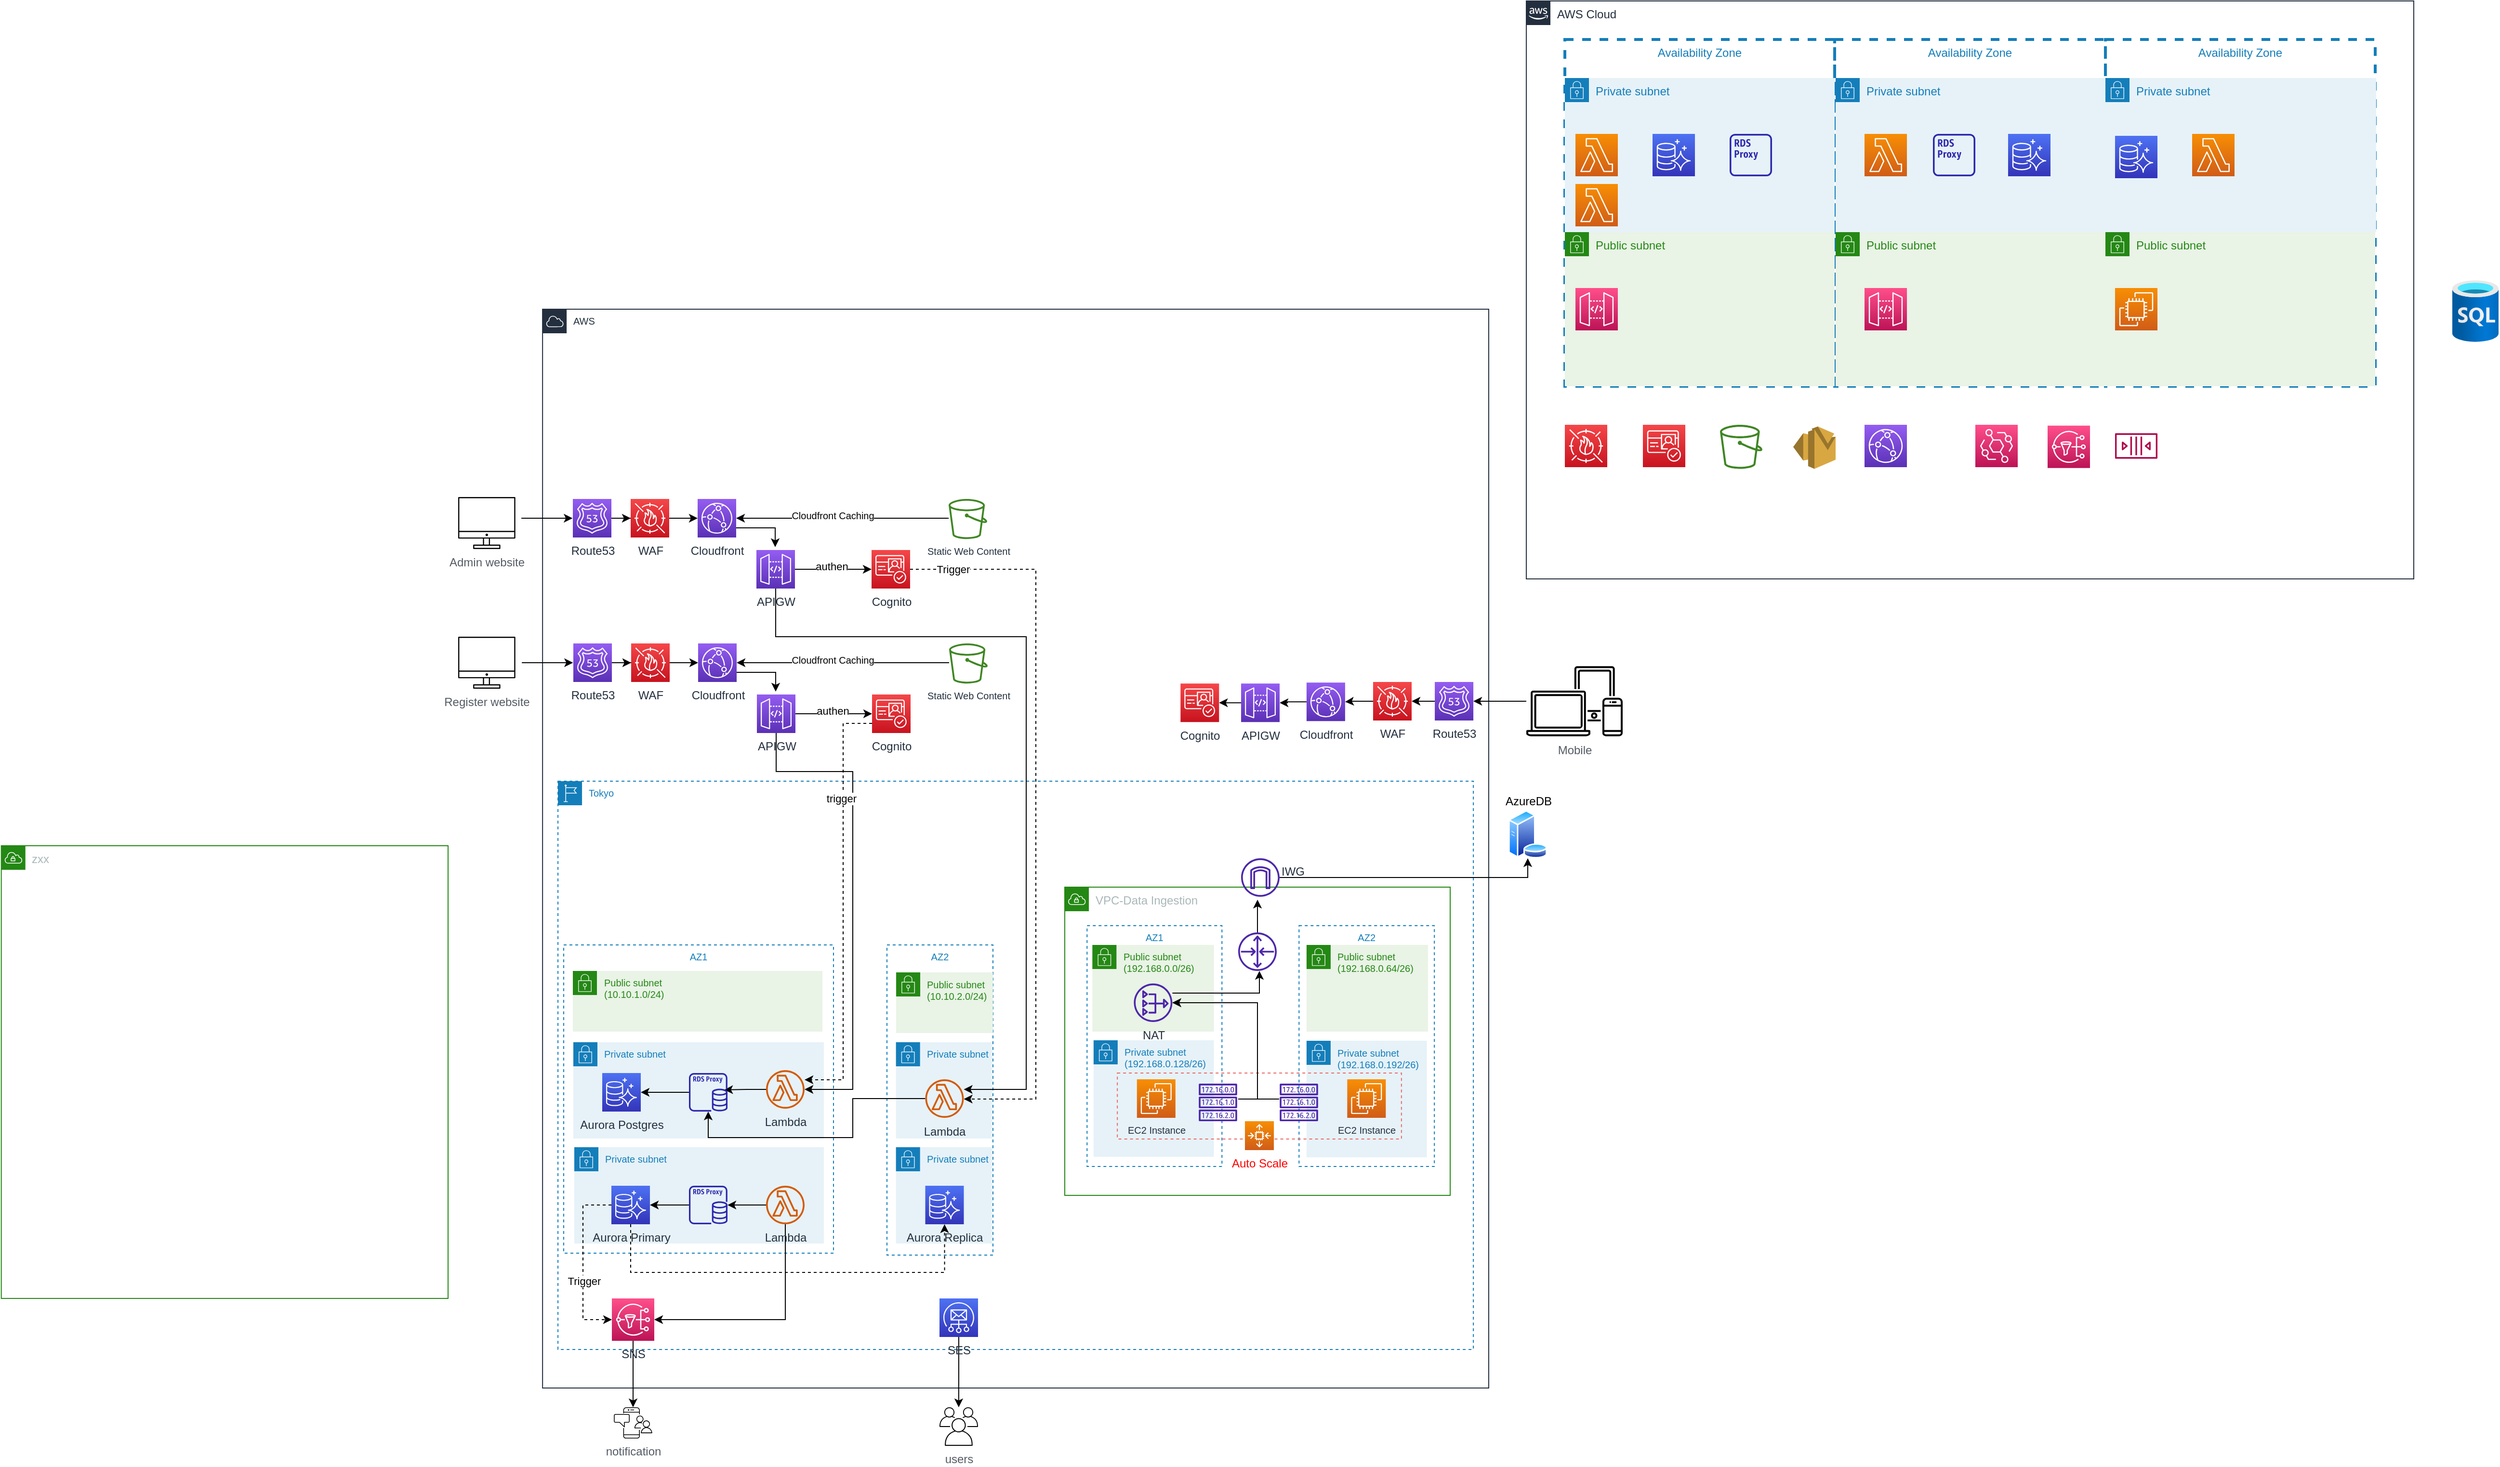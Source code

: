 <mxfile version="16.1.0" type="github">
  <diagram id="2hSW9WzXb2fy43kRYRb5" name="Page-1">
    <mxGraphModel dx="2094" dy="329" grid="1" gridSize="10" guides="1" tooltips="1" connect="1" arrows="1" fold="1" page="0" pageScale="1" pageWidth="827" pageHeight="1169" math="0" shadow="0">
      <root>
        <mxCell id="0" />
        <mxCell id="1" parent="0" />
        <mxCell id="uzvsBsuKQJrdJu88t_Hv-79" value="AWS" style="points=[[0,0],[0.25,0],[0.5,0],[0.75,0],[1,0],[1,0.25],[1,0.5],[1,0.75],[1,1],[0.75,1],[0.5,1],[0.25,1],[0,1],[0,0.75],[0,0.5],[0,0.25]];outlineConnect=0;gradientColor=none;html=1;whiteSpace=wrap;fontSize=10;fontStyle=0;shape=mxgraph.aws4.group;grIcon=mxgraph.aws4.group_aws_cloud;strokeColor=#232F3E;fillColor=none;verticalAlign=top;align=left;spacingLeft=30;fontColor=#232F3E;dashed=0;" vertex="1" parent="1">
          <mxGeometry x="-1021.93" y="600" width="981.93" height="1120" as="geometry" />
        </mxCell>
        <mxCell id="uzvsBsuKQJrdJu88t_Hv-80" value="Tokyo" style="points=[[0,0],[0.25,0],[0.5,0],[0.75,0],[1,0],[1,0.25],[1,0.5],[1,0.75],[1,1],[0.75,1],[0.5,1],[0.25,1],[0,1],[0,0.75],[0,0.5],[0,0.25]];outlineConnect=0;gradientColor=none;html=1;whiteSpace=wrap;fontSize=10;fontStyle=0;shape=mxgraph.aws4.group;grIcon=mxgraph.aws4.group_region;strokeColor=#147EBA;fillColor=none;verticalAlign=top;align=left;spacingLeft=30;fontColor=#147EBA;dashed=1;" vertex="1" parent="1">
          <mxGeometry x="-1005.96" y="1090" width="950" height="590" as="geometry" />
        </mxCell>
        <mxCell id="uzvsBsuKQJrdJu88t_Hv-116" value="VPC-Data Ingestion" style="points=[[0,0],[0.25,0],[0.5,0],[0.75,0],[1,0],[1,0.25],[1,0.5],[1,0.75],[1,1],[0.75,1],[0.5,1],[0.25,1],[0,1],[0,0.75],[0,0.5],[0,0.25]];outlineConnect=0;gradientColor=none;html=1;whiteSpace=wrap;fontSize=12;fontStyle=0;shape=mxgraph.aws4.group;grIcon=mxgraph.aws4.group_vpc;strokeColor=#248814;fillColor=none;verticalAlign=top;align=left;spacingLeft=30;fontColor=#AAB7B8;dashed=0;" vertex="1" parent="1">
          <mxGeometry x="-480" y="1200" width="400" height="320" as="geometry" />
        </mxCell>
        <mxCell id="uzvsBsuKQJrdJu88t_Hv-118" value="AZ2" style="fillColor=none;strokeColor=#147EBA;dashed=1;verticalAlign=top;fontStyle=0;fontColor=#147EBA;fontSize=10;" vertex="1" parent="1">
          <mxGeometry x="-236.86" y="1240" width="140.43" height="250" as="geometry" />
        </mxCell>
        <mxCell id="uzvsBsuKQJrdJu88t_Hv-148" value="Private subnet&lt;br&gt;(192.168.0.192/26)" style="points=[[0,0],[0.25,0],[0.5,0],[0.75,0],[1,0],[1,0.25],[1,0.5],[1,0.75],[1,1],[0.75,1],[0.5,1],[0.25,1],[0,1],[0,0.75],[0,0.5],[0,0.25]];outlineConnect=0;gradientColor=none;html=1;whiteSpace=wrap;fontSize=10;fontStyle=0;shape=mxgraph.aws4.group;grIcon=mxgraph.aws4.group_security_group;grStroke=0;strokeColor=#147EBA;fillColor=#E6F2F8;verticalAlign=top;align=left;spacingLeft=30;fontColor=#147EBA;dashed=0;" vertex="1" parent="1">
          <mxGeometry x="-229.05" y="1359.5" width="124.81" height="121" as="geometry" />
        </mxCell>
        <mxCell id="uzvsBsuKQJrdJu88t_Hv-1" value="AWS Cloud" style="points=[[0,0],[0.25,0],[0.5,0],[0.75,0],[1,0],[1,0.25],[1,0.5],[1,0.75],[1,1],[0.75,1],[0.5,1],[0.25,1],[0,1],[0,0.75],[0,0.5],[0,0.25]];outlineConnect=0;gradientColor=none;html=1;whiteSpace=wrap;fontSize=12;fontStyle=0;container=1;pointerEvents=0;collapsible=0;recursiveResize=0;shape=mxgraph.aws4.group;grIcon=mxgraph.aws4.group_aws_cloud_alt;strokeColor=#232F3E;fillColor=none;verticalAlign=top;align=left;spacingLeft=30;fontColor=#232F3E;dashed=0;" vertex="1" parent="1">
          <mxGeometry x="-1" y="280" width="921" height="600" as="geometry" />
        </mxCell>
        <mxCell id="uzvsBsuKQJrdJu88t_Hv-2" value="Availability Zone" style="fillColor=none;strokeColor=#147EBA;dashed=1;verticalAlign=top;fontStyle=0;fontColor=#147EBA;strokeWidth=3;" vertex="1" parent="uzvsBsuKQJrdJu88t_Hv-1">
          <mxGeometry x="40" y="40" width="280" height="360" as="geometry" />
        </mxCell>
        <mxCell id="uzvsBsuKQJrdJu88t_Hv-19" value="Availability Zone" style="fillColor=none;strokeColor=#147EBA;dashed=1;verticalAlign=top;fontStyle=0;fontColor=#147EBA;strokeWidth=3;" vertex="1" parent="uzvsBsuKQJrdJu88t_Hv-1">
          <mxGeometry x="320" y="40" width="281" height="360" as="geometry" />
        </mxCell>
        <mxCell id="uzvsBsuKQJrdJu88t_Hv-20" value="Availability Zone" style="fillColor=none;strokeColor=#147EBA;dashed=1;verticalAlign=top;fontStyle=0;fontColor=#147EBA;strokeWidth=3;" vertex="1" parent="uzvsBsuKQJrdJu88t_Hv-1">
          <mxGeometry x="601" y="40" width="280" height="360" as="geometry" />
        </mxCell>
        <mxCell id="uzvsBsuKQJrdJu88t_Hv-13" value="Private subnet" style="points=[[0,0],[0.25,0],[0.5,0],[0.75,0],[1,0],[1,0.25],[1,0.5],[1,0.75],[1,1],[0.75,1],[0.5,1],[0.25,1],[0,1],[0,0.75],[0,0.5],[0,0.25]];outlineConnect=0;gradientColor=none;html=1;whiteSpace=wrap;fontSize=12;fontStyle=0;container=1;pointerEvents=0;collapsible=0;recursiveResize=0;shape=mxgraph.aws4.group;grIcon=mxgraph.aws4.group_security_group;grStroke=0;strokeColor=#147EBA;fillColor=#E6F2F8;verticalAlign=top;align=left;spacingLeft=30;fontColor=#147EBA;dashed=0;" vertex="1" parent="uzvsBsuKQJrdJu88t_Hv-1">
          <mxGeometry x="40" y="80" width="280" height="160" as="geometry" />
        </mxCell>
        <mxCell id="uzvsBsuKQJrdJu88t_Hv-26" value="Private subnet" style="points=[[0,0],[0.25,0],[0.5,0],[0.75,0],[1,0],[1,0.25],[1,0.5],[1,0.75],[1,1],[0.75,1],[0.5,1],[0.25,1],[0,1],[0,0.75],[0,0.5],[0,0.25]];outlineConnect=0;gradientColor=none;html=1;whiteSpace=wrap;fontSize=12;fontStyle=0;container=1;pointerEvents=0;collapsible=0;recursiveResize=0;shape=mxgraph.aws4.group;grIcon=mxgraph.aws4.group_security_group;grStroke=0;strokeColor=#147EBA;fillColor=#E6F2F8;verticalAlign=top;align=left;spacingLeft=30;fontColor=#147EBA;dashed=0;" vertex="1" parent="uzvsBsuKQJrdJu88t_Hv-1">
          <mxGeometry x="321" y="80" width="280" height="160" as="geometry" />
        </mxCell>
        <mxCell id="uzvsBsuKQJrdJu88t_Hv-28" value="" style="sketch=0;points=[[0,0,0],[0.25,0,0],[0.5,0,0],[0.75,0,0],[1,0,0],[0,1,0],[0.25,1,0],[0.5,1,0],[0.75,1,0],[1,1,0],[0,0.25,0],[0,0.5,0],[0,0.75,0],[1,0.25,0],[1,0.5,0],[1,0.75,0]];outlineConnect=0;fontColor=#232F3E;gradientColor=#F78E04;gradientDirection=north;fillColor=#D05C17;strokeColor=#ffffff;dashed=0;verticalLabelPosition=bottom;verticalAlign=top;align=center;html=1;fontSize=12;fontStyle=0;aspect=fixed;shape=mxgraph.aws4.resourceIcon;resIcon=mxgraph.aws4.lambda;" vertex="1" parent="uzvsBsuKQJrdJu88t_Hv-26">
          <mxGeometry x="30" y="58" width="44" height="44" as="geometry" />
        </mxCell>
        <mxCell id="uzvsBsuKQJrdJu88t_Hv-30" value="" style="sketch=0;points=[[0,0,0],[0.25,0,0],[0.5,0,0],[0.75,0,0],[1,0,0],[0,1,0],[0.25,1,0],[0.5,1,0],[0.75,1,0],[1,1,0],[0,0.25,0],[0,0.5,0],[0,0.75,0],[1,0.25,0],[1,0.5,0],[1,0.75,0]];outlineConnect=0;fontColor=#232F3E;gradientColor=#4D72F3;gradientDirection=north;fillColor=#3334B9;strokeColor=#ffffff;dashed=0;verticalLabelPosition=bottom;verticalAlign=top;align=center;html=1;fontSize=12;fontStyle=0;aspect=fixed;shape=mxgraph.aws4.resourceIcon;resIcon=mxgraph.aws4.aurora;" vertex="1" parent="uzvsBsuKQJrdJu88t_Hv-26">
          <mxGeometry x="179" y="58" width="44" height="44" as="geometry" />
        </mxCell>
        <mxCell id="uzvsBsuKQJrdJu88t_Hv-27" value="Private subnet" style="points=[[0,0],[0.25,0],[0.5,0],[0.75,0],[1,0],[1,0.25],[1,0.5],[1,0.75],[1,1],[0.75,1],[0.5,1],[0.25,1],[0,1],[0,0.75],[0,0.5],[0,0.25]];outlineConnect=0;gradientColor=none;html=1;whiteSpace=wrap;fontSize=12;fontStyle=0;container=1;pointerEvents=0;collapsible=0;recursiveResize=0;shape=mxgraph.aws4.group;grIcon=mxgraph.aws4.group_security_group;grStroke=0;strokeColor=#147EBA;fillColor=#E6F2F8;verticalAlign=top;align=left;spacingLeft=30;fontColor=#147EBA;dashed=0;strokeWidth=6;" vertex="1" parent="uzvsBsuKQJrdJu88t_Hv-1">
          <mxGeometry x="601" y="80" width="281" height="160" as="geometry" />
        </mxCell>
        <mxCell id="uzvsBsuKQJrdJu88t_Hv-31" value="" style="sketch=0;points=[[0,0,0],[0.25,0,0],[0.5,0,0],[0.75,0,0],[1,0,0],[0,1,0],[0.25,1,0],[0.5,1,0],[0.75,1,0],[1,1,0],[0,0.25,0],[0,0.5,0],[0,0.75,0],[1,0.25,0],[1,0.5,0],[1,0.75,0]];outlineConnect=0;fontColor=#232F3E;gradientColor=#4D72F3;gradientDirection=north;fillColor=#3334B9;strokeColor=#ffffff;dashed=0;verticalLabelPosition=bottom;verticalAlign=top;align=center;html=1;fontSize=12;fontStyle=0;aspect=fixed;shape=mxgraph.aws4.resourceIcon;resIcon=mxgraph.aws4.aurora;" vertex="1" parent="uzvsBsuKQJrdJu88t_Hv-27">
          <mxGeometry x="10" y="60" width="44" height="44" as="geometry" />
        </mxCell>
        <mxCell id="uzvsBsuKQJrdJu88t_Hv-77" value="" style="sketch=0;points=[[0,0,0],[0.25,0,0],[0.5,0,0],[0.75,0,0],[1,0,0],[0,1,0],[0.25,1,0],[0.5,1,0],[0.75,1,0],[1,1,0],[0,0.25,0],[0,0.5,0],[0,0.75,0],[1,0.25,0],[1,0.5,0],[1,0.75,0]];outlineConnect=0;fontColor=#232F3E;gradientColor=#F78E04;gradientDirection=north;fillColor=#D05C17;strokeColor=#ffffff;dashed=0;verticalLabelPosition=bottom;verticalAlign=top;align=center;html=1;fontSize=12;fontStyle=0;aspect=fixed;shape=mxgraph.aws4.resourceIcon;resIcon=mxgraph.aws4.lambda;" vertex="1" parent="uzvsBsuKQJrdJu88t_Hv-27">
          <mxGeometry x="90" y="58" width="44" height="44" as="geometry" />
        </mxCell>
        <mxCell id="uzvsBsuKQJrdJu88t_Hv-16" value="" style="sketch=0;points=[[0,0,0],[0.25,0,0],[0.5,0,0],[0.75,0,0],[1,0,0],[0,1,0],[0.25,1,0],[0.5,1,0],[0.75,1,0],[1,1,0],[0,0.25,0],[0,0.5,0],[0,0.75,0],[1,0.25,0],[1,0.5,0],[1,0.75,0]];outlineConnect=0;fontColor=#232F3E;gradientColor=#F78E04;gradientDirection=north;fillColor=#D05C17;strokeColor=#ffffff;dashed=0;verticalLabelPosition=bottom;verticalAlign=top;align=center;html=1;fontSize=12;fontStyle=0;aspect=fixed;shape=mxgraph.aws4.resourceIcon;resIcon=mxgraph.aws4.lambda;" vertex="1" parent="uzvsBsuKQJrdJu88t_Hv-1">
          <mxGeometry x="51" y="138" width="44" height="44" as="geometry" />
        </mxCell>
        <mxCell id="uzvsBsuKQJrdJu88t_Hv-18" value="" style="sketch=0;outlineConnect=0;fontColor=#232F3E;gradientColor=none;fillColor=#2E27AD;strokeColor=none;dashed=0;verticalLabelPosition=bottom;verticalAlign=top;align=center;html=1;fontSize=12;fontStyle=0;aspect=fixed;pointerEvents=1;shape=mxgraph.aws4.rds_proxy_alt;" vertex="1" parent="uzvsBsuKQJrdJu88t_Hv-1">
          <mxGeometry x="211" y="138" width="44" height="44" as="geometry" />
        </mxCell>
        <mxCell id="uzvsBsuKQJrdJu88t_Hv-17" value="" style="sketch=0;points=[[0,0,0],[0.25,0,0],[0.5,0,0],[0.75,0,0],[1,0,0],[0,1,0],[0.25,1,0],[0.5,1,0],[0.75,1,0],[1,1,0],[0,0.25,0],[0,0.5,0],[0,0.75,0],[1,0.25,0],[1,0.5,0],[1,0.75,0]];outlineConnect=0;fontColor=#232F3E;gradientColor=#4D72F3;gradientDirection=north;fillColor=#3334B9;strokeColor=#ffffff;dashed=0;verticalLabelPosition=bottom;verticalAlign=top;align=center;html=1;fontSize=12;fontStyle=0;aspect=fixed;shape=mxgraph.aws4.resourceIcon;resIcon=mxgraph.aws4.aurora;" vertex="1" parent="uzvsBsuKQJrdJu88t_Hv-1">
          <mxGeometry x="131" y="138" width="44" height="44" as="geometry" />
        </mxCell>
        <mxCell id="uzvsBsuKQJrdJu88t_Hv-29" value="" style="sketch=0;outlineConnect=0;fontColor=#232F3E;gradientColor=none;fillColor=#2E27AD;strokeColor=none;dashed=0;verticalLabelPosition=bottom;verticalAlign=top;align=center;html=1;fontSize=12;fontStyle=0;aspect=fixed;pointerEvents=1;shape=mxgraph.aws4.rds_proxy_alt;" vertex="1" parent="uzvsBsuKQJrdJu88t_Hv-1">
          <mxGeometry x="422" y="138" width="44" height="44" as="geometry" />
        </mxCell>
        <mxCell id="uzvsBsuKQJrdJu88t_Hv-32" value="Public subnet" style="points=[[0,0],[0.25,0],[0.5,0],[0.75,0],[1,0],[1,0.25],[1,0.5],[1,0.75],[1,1],[0.75,1],[0.5,1],[0.25,1],[0,1],[0,0.75],[0,0.5],[0,0.25]];outlineConnect=0;gradientColor=none;html=1;whiteSpace=wrap;fontSize=12;fontStyle=0;container=1;pointerEvents=0;collapsible=0;recursiveResize=0;shape=mxgraph.aws4.group;grIcon=mxgraph.aws4.group_security_group;grStroke=0;strokeColor=#248814;fillColor=#E9F3E6;verticalAlign=top;align=left;spacingLeft=30;fontColor=#248814;dashed=0;" vertex="1" parent="uzvsBsuKQJrdJu88t_Hv-1">
          <mxGeometry x="40" y="240" width="280" height="160" as="geometry" />
        </mxCell>
        <mxCell id="uzvsBsuKQJrdJu88t_Hv-33" value="" style="sketch=0;points=[[0,0,0],[0.25,0,0],[0.5,0,0],[0.75,0,0],[1,0,0],[0,1,0],[0.25,1,0],[0.5,1,0],[0.75,1,0],[1,1,0],[0,0.25,0],[0,0.5,0],[0,0.75,0],[1,0.25,0],[1,0.5,0],[1,0.75,0]];outlineConnect=0;fontColor=#232F3E;gradientColor=#FF4F8B;gradientDirection=north;fillColor=#BC1356;strokeColor=#ffffff;dashed=0;verticalLabelPosition=bottom;verticalAlign=top;align=center;html=1;fontSize=12;fontStyle=0;aspect=fixed;shape=mxgraph.aws4.resourceIcon;resIcon=mxgraph.aws4.api_gateway;" vertex="1" parent="uzvsBsuKQJrdJu88t_Hv-1">
          <mxGeometry x="51" y="298" width="44" height="44" as="geometry" />
        </mxCell>
        <mxCell id="uzvsBsuKQJrdJu88t_Hv-34" value="Public subnet" style="points=[[0,0],[0.25,0],[0.5,0],[0.75,0],[1,0],[1,0.25],[1,0.5],[1,0.75],[1,1],[0.75,1],[0.5,1],[0.25,1],[0,1],[0,0.75],[0,0.5],[0,0.25]];outlineConnect=0;gradientColor=none;html=1;whiteSpace=wrap;fontSize=12;fontStyle=0;container=1;pointerEvents=0;collapsible=0;recursiveResize=0;shape=mxgraph.aws4.group;grIcon=mxgraph.aws4.group_security_group;grStroke=0;strokeColor=#248814;fillColor=#E9F3E6;verticalAlign=top;align=left;spacingLeft=30;fontColor=#248814;dashed=0;" vertex="1" parent="uzvsBsuKQJrdJu88t_Hv-1">
          <mxGeometry x="321" y="240" width="280" height="160" as="geometry" />
        </mxCell>
        <mxCell id="uzvsBsuKQJrdJu88t_Hv-35" value="" style="sketch=0;points=[[0,0,0],[0.25,0,0],[0.5,0,0],[0.75,0,0],[1,0,0],[0,1,0],[0.25,1,0],[0.5,1,0],[0.75,1,0],[1,1,0],[0,0.25,0],[0,0.5,0],[0,0.75,0],[1,0.25,0],[1,0.5,0],[1,0.75,0]];outlineConnect=0;fontColor=#232F3E;gradientColor=#FF4F8B;gradientDirection=north;fillColor=#BC1356;strokeColor=#ffffff;dashed=0;verticalLabelPosition=bottom;verticalAlign=top;align=center;html=1;fontSize=12;fontStyle=0;aspect=fixed;shape=mxgraph.aws4.resourceIcon;resIcon=mxgraph.aws4.api_gateway;" vertex="1" parent="uzvsBsuKQJrdJu88t_Hv-34">
          <mxGeometry x="30" y="58" width="44" height="44" as="geometry" />
        </mxCell>
        <mxCell id="uzvsBsuKQJrdJu88t_Hv-37" value="" style="sketch=0;points=[[0,0,0],[0.25,0,0],[0.5,0,0],[0.75,0,0],[1,0,0],[0,1,0],[0.25,1,0],[0.5,1,0],[0.75,1,0],[1,1,0],[0,0.25,0],[0,0.5,0],[0,0.75,0],[1,0.25,0],[1,0.5,0],[1,0.75,0]];outlineConnect=0;fontColor=#232F3E;gradientColor=#F54749;gradientDirection=north;fillColor=#C7131F;strokeColor=#ffffff;dashed=0;verticalLabelPosition=bottom;verticalAlign=top;align=center;html=1;fontSize=12;fontStyle=0;aspect=fixed;shape=mxgraph.aws4.resourceIcon;resIcon=mxgraph.aws4.waf;" vertex="1" parent="uzvsBsuKQJrdJu88t_Hv-1">
          <mxGeometry x="40" y="440" width="44" height="44" as="geometry" />
        </mxCell>
        <mxCell id="uzvsBsuKQJrdJu88t_Hv-36" value="" style="sketch=0;points=[[0,0,0],[0.25,0,0],[0.5,0,0],[0.75,0,0],[1,0,0],[0,1,0],[0.25,1,0],[0.5,1,0],[0.75,1,0],[1,1,0],[0,0.25,0],[0,0.5,0],[0,0.75,0],[1,0.25,0],[1,0.5,0],[1,0.75,0]];outlineConnect=0;fontColor=#232F3E;gradientColor=#F54749;gradientDirection=north;fillColor=#C7131F;strokeColor=#ffffff;dashed=0;verticalLabelPosition=bottom;verticalAlign=top;align=center;html=1;fontSize=12;fontStyle=0;aspect=fixed;shape=mxgraph.aws4.resourceIcon;resIcon=mxgraph.aws4.cognito;" vertex="1" parent="uzvsBsuKQJrdJu88t_Hv-1">
          <mxGeometry x="121" y="440" width="44" height="44" as="geometry" />
        </mxCell>
        <mxCell id="uzvsBsuKQJrdJu88t_Hv-38" value="" style="sketch=0;outlineConnect=0;fontColor=#232F3E;gradientColor=none;fillColor=#3F8624;strokeColor=none;dashed=0;verticalLabelPosition=bottom;verticalAlign=top;align=center;html=1;fontSize=12;fontStyle=0;aspect=fixed;pointerEvents=1;shape=mxgraph.aws4.bucket;" vertex="1" parent="uzvsBsuKQJrdJu88t_Hv-1">
          <mxGeometry x="201" y="440" width="44" height="45.76" as="geometry" />
        </mxCell>
        <mxCell id="uzvsBsuKQJrdJu88t_Hv-40" value="" style="outlineConnect=0;dashed=0;verticalLabelPosition=bottom;verticalAlign=top;align=center;html=1;shape=mxgraph.aws3.ses;fillColor=#D9A741;gradientColor=none;strokeColor=default;strokeWidth=3;" vertex="1" parent="uzvsBsuKQJrdJu88t_Hv-1">
          <mxGeometry x="277" y="441.76" width="44" height="44" as="geometry" />
        </mxCell>
        <mxCell id="uzvsBsuKQJrdJu88t_Hv-42" value="" style="sketch=0;points=[[0,0,0],[0.25,0,0],[0.5,0,0],[0.75,0,0],[1,0,0],[0,1,0],[0.25,1,0],[0.5,1,0],[0.75,1,0],[1,1,0],[0,0.25,0],[0,0.5,0],[0,0.75,0],[1,0.25,0],[1,0.5,0],[1,0.75,0]];outlineConnect=0;fontColor=#232F3E;gradientColor=#F78E04;gradientDirection=north;fillColor=#D05C17;strokeColor=#ffffff;dashed=0;verticalLabelPosition=bottom;verticalAlign=top;align=center;html=1;fontSize=12;fontStyle=0;aspect=fixed;shape=mxgraph.aws4.resourceIcon;resIcon=mxgraph.aws4.lambda;" vertex="1" parent="uzvsBsuKQJrdJu88t_Hv-1">
          <mxGeometry x="51" y="190" width="44" height="44" as="geometry" />
        </mxCell>
        <mxCell id="uzvsBsuKQJrdJu88t_Hv-43" value="" style="sketch=0;points=[[0,0,0],[0.25,0,0],[0.5,0,0],[0.75,0,0],[1,0,0],[0,1,0],[0.25,1,0],[0.5,1,0],[0.75,1,0],[1,1,0],[0,0.25,0],[0,0.5,0],[0,0.75,0],[1,0.25,0],[1,0.5,0],[1,0.75,0]];outlineConnect=0;fontColor=#232F3E;gradientColor=#945DF2;gradientDirection=north;fillColor=#5A30B5;strokeColor=#ffffff;dashed=0;verticalLabelPosition=bottom;verticalAlign=top;align=center;html=1;fontSize=12;fontStyle=0;aspect=fixed;shape=mxgraph.aws4.resourceIcon;resIcon=mxgraph.aws4.cloudfront;" vertex="1" parent="uzvsBsuKQJrdJu88t_Hv-1">
          <mxGeometry x="351" y="440" width="44" height="44" as="geometry" />
        </mxCell>
        <mxCell id="uzvsBsuKQJrdJu88t_Hv-44" value="" style="sketch=0;points=[[0,0,0],[0.25,0,0],[0.5,0,0],[0.75,0,0],[1,0,0],[0,1,0],[0.25,1,0],[0.5,1,0],[0.75,1,0],[1,1,0],[0,0.25,0],[0,0.5,0],[0,0.75,0],[1,0.25,0],[1,0.5,0],[1,0.75,0]];outlineConnect=0;fontColor=#232F3E;gradientColor=#FF4F8B;gradientDirection=north;fillColor=#BC1356;strokeColor=#ffffff;dashed=0;verticalLabelPosition=bottom;verticalAlign=top;align=center;html=1;fontSize=12;fontStyle=0;aspect=fixed;shape=mxgraph.aws4.resourceIcon;resIcon=mxgraph.aws4.eventbridge;" vertex="1" parent="uzvsBsuKQJrdJu88t_Hv-1">
          <mxGeometry x="466" y="440" width="44" height="44" as="geometry" />
        </mxCell>
        <mxCell id="uzvsBsuKQJrdJu88t_Hv-46" value="Public subnet" style="points=[[0,0],[0.25,0],[0.5,0],[0.75,0],[1,0],[1,0.25],[1,0.5],[1,0.75],[1,1],[0.75,1],[0.5,1],[0.25,1],[0,1],[0,0.75],[0,0.5],[0,0.25]];outlineConnect=0;gradientColor=none;html=1;whiteSpace=wrap;fontSize=12;fontStyle=0;container=1;pointerEvents=0;collapsible=0;recursiveResize=0;shape=mxgraph.aws4.group;grIcon=mxgraph.aws4.group_security_group;grStroke=0;strokeColor=#248814;fillColor=#E9F3E6;verticalAlign=top;align=left;spacingLeft=30;fontColor=#248814;dashed=0;strokeWidth=8;" vertex="1" parent="uzvsBsuKQJrdJu88t_Hv-1">
          <mxGeometry x="601" y="240" width="280" height="160" as="geometry" />
        </mxCell>
        <mxCell id="uzvsBsuKQJrdJu88t_Hv-47" value="" style="sketch=0;points=[[0,0,0],[0.25,0,0],[0.5,0,0],[0.75,0,0],[1,0,0],[0,1,0],[0.25,1,0],[0.5,1,0],[0.75,1,0],[1,1,0],[0,0.25,0],[0,0.5,0],[0,0.75,0],[1,0.25,0],[1,0.5,0],[1,0.75,0]];outlineConnect=0;fontColor=#232F3E;gradientColor=#F78E04;gradientDirection=north;fillColor=#D05C17;strokeColor=#ffffff;dashed=0;verticalLabelPosition=bottom;verticalAlign=top;align=center;html=1;fontSize=12;fontStyle=0;aspect=fixed;shape=mxgraph.aws4.resourceIcon;resIcon=mxgraph.aws4.ec2;" vertex="1" parent="uzvsBsuKQJrdJu88t_Hv-46">
          <mxGeometry x="10" y="58" width="44" height="44" as="geometry" />
        </mxCell>
        <mxCell id="uzvsBsuKQJrdJu88t_Hv-45" value="" style="sketch=0;outlineConnect=0;fontColor=#232F3E;gradientColor=none;fillColor=#B0084D;strokeColor=none;dashed=0;verticalLabelPosition=bottom;verticalAlign=top;align=center;html=1;fontSize=12;fontStyle=0;aspect=fixed;pointerEvents=1;shape=mxgraph.aws4.queue;" vertex="1" parent="uzvsBsuKQJrdJu88t_Hv-1">
          <mxGeometry x="611" y="448.74" width="44" height="26.51" as="geometry" />
        </mxCell>
        <mxCell id="uzvsBsuKQJrdJu88t_Hv-78" value="" style="sketch=0;points=[[0,0,0],[0.25,0,0],[0.5,0,0],[0.75,0,0],[1,0,0],[0,1,0],[0.25,1,0],[0.5,1,0],[0.75,1,0],[1,1,0],[0,0.25,0],[0,0.5,0],[0,0.75,0],[1,0.25,0],[1,0.5,0],[1,0.75,0]];outlineConnect=0;fontColor=#232F3E;gradientColor=#FF4F8B;gradientDirection=north;fillColor=#BC1356;strokeColor=#ffffff;dashed=0;verticalLabelPosition=bottom;verticalAlign=top;align=center;html=1;fontSize=12;fontStyle=0;aspect=fixed;shape=mxgraph.aws4.resourceIcon;resIcon=mxgraph.aws4.sns;" vertex="1" parent="uzvsBsuKQJrdJu88t_Hv-1">
          <mxGeometry x="541" y="440.88" width="44" height="44" as="geometry" />
        </mxCell>
        <mxCell id="uzvsBsuKQJrdJu88t_Hv-48" value="" style="aspect=fixed;html=1;points=[];align=center;image;fontSize=12;image=img/lib/azure2/databases/SQL_Database.svg;strokeColor=default;strokeWidth=3;fillColor=none;" vertex="1" parent="1">
          <mxGeometry x="960" y="570" width="48" height="64" as="geometry" />
        </mxCell>
        <mxCell id="uzvsBsuKQJrdJu88t_Hv-81" value="zxx" style="points=[[0,0],[0.25,0],[0.5,0],[0.75,0],[1,0],[1,0.25],[1,0.5],[1,0.75],[1,1],[0.75,1],[0.5,1],[0.25,1],[0,1],[0,0.75],[0,0.5],[0,0.25]];outlineConnect=0;gradientColor=none;html=1;whiteSpace=wrap;fontSize=12;fontStyle=0;shape=mxgraph.aws4.group;grIcon=mxgraph.aws4.group_vpc;strokeColor=#248814;fillColor=none;verticalAlign=top;align=left;spacingLeft=30;fontColor=#AAB7B8;dashed=0;" vertex="1" parent="1">
          <mxGeometry x="-1583.64" y="1157" width="463.64" height="470" as="geometry" />
        </mxCell>
        <mxCell id="uzvsBsuKQJrdJu88t_Hv-82" value="AZ1" style="fillColor=none;strokeColor=#147EBA;dashed=1;verticalAlign=top;fontStyle=0;fontColor=#147EBA;fontSize=10;" vertex="1" parent="1">
          <mxGeometry x="-1000" y="1260" width="280" height="320" as="geometry" />
        </mxCell>
        <mxCell id="uzvsBsuKQJrdJu88t_Hv-83" value="Private subnet" style="points=[[0,0],[0.25,0],[0.5,0],[0.75,0],[1,0],[1,0.25],[1,0.5],[1,0.75],[1,1],[0.75,1],[0.5,1],[0.25,1],[0,1],[0,0.75],[0,0.5],[0,0.25]];outlineConnect=0;gradientColor=none;html=1;whiteSpace=wrap;fontSize=10;fontStyle=0;shape=mxgraph.aws4.group;grIcon=mxgraph.aws4.group_security_group;grStroke=0;strokeColor=#147EBA;fillColor=#E6F2F8;verticalAlign=top;align=left;spacingLeft=30;fontColor=#147EBA;dashed=0;" vertex="1" parent="1">
          <mxGeometry x="-990" y="1361" width="260" height="100" as="geometry" />
        </mxCell>
        <mxCell id="uzvsBsuKQJrdJu88t_Hv-84" value="AZ2" style="fillColor=none;strokeColor=#147EBA;dashed=1;verticalAlign=top;fontStyle=0;fontColor=#147EBA;fontSize=10;" vertex="1" parent="1">
          <mxGeometry x="-664.52" y="1260" width="110" height="322" as="geometry" />
        </mxCell>
        <mxCell id="uzvsBsuKQJrdJu88t_Hv-89" value="Public subnet&lt;br style=&quot;font-size: 10px;&quot;&gt;(10.10.1.0/24)" style="points=[[0,0],[0.25,0],[0.5,0],[0.75,0],[1,0],[1,0.25],[1,0.5],[1,0.75],[1,1],[0.75,1],[0.5,1],[0.25,1],[0,1],[0,0.75],[0,0.5],[0,0.25]];outlineConnect=0;gradientColor=none;html=1;whiteSpace=wrap;fontSize=10;fontStyle=0;shape=mxgraph.aws4.group;grIcon=mxgraph.aws4.group_security_group;grStroke=0;strokeColor=#248814;fillColor=#E9F3E6;verticalAlign=top;align=left;spacingLeft=30;fontColor=#248814;dashed=0;" vertex="1" parent="1">
          <mxGeometry x="-990.5" y="1287" width="259" height="63" as="geometry" />
        </mxCell>
        <mxCell id="uzvsBsuKQJrdJu88t_Hv-90" value="Public subnet&lt;br style=&quot;font-size: 10px;&quot;&gt;(10.10.2.0/24)" style="points=[[0,0],[0.25,0],[0.5,0],[0.75,0],[1,0],[1,0.25],[1,0.5],[1,0.75],[1,1],[0.75,1],[0.5,1],[0.25,1],[0,1],[0,0.75],[0,0.5],[0,0.25]];outlineConnect=0;gradientColor=none;html=1;whiteSpace=wrap;fontSize=10;fontStyle=0;shape=mxgraph.aws4.group;grIcon=mxgraph.aws4.group_security_group;grStroke=0;strokeColor=#248814;fillColor=#E9F3E6;verticalAlign=top;align=left;spacingLeft=30;fontColor=#248814;dashed=0;" vertex="1" parent="1">
          <mxGeometry x="-654.99" y="1288.5" width="100.47" height="63" as="geometry" />
        </mxCell>
        <mxCell id="uzvsBsuKQJrdJu88t_Hv-91" value="Private subnet" style="points=[[0,0],[0.25,0],[0.5,0],[0.75,0],[1,0],[1,0.25],[1,0.5],[1,0.75],[1,1],[0.75,1],[0.5,1],[0.25,1],[0,1],[0,0.75],[0,0.5],[0,0.25]];outlineConnect=0;gradientColor=none;html=1;whiteSpace=wrap;fontSize=10;fontStyle=0;shape=mxgraph.aws4.group;grIcon=mxgraph.aws4.group_security_group;grStroke=0;strokeColor=#147EBA;fillColor=#E6F2F8;verticalAlign=top;align=left;spacingLeft=30;fontColor=#147EBA;dashed=0;" vertex="1" parent="1">
          <mxGeometry x="-655.17" y="1361" width="100" height="100" as="geometry" />
        </mxCell>
        <mxCell id="uzvsBsuKQJrdJu88t_Hv-94" style="edgeStyle=orthogonalEdgeStyle;rounded=0;orthogonalLoop=1;jettySize=auto;html=1;fontSize=10;strokeColor=#000000;" edge="1" parent="1" source="uzvsBsuKQJrdJu88t_Hv-95">
          <mxGeometry relative="1" as="geometry">
            <Array as="points">
              <mxPoint x="-780.93" y="977" />
            </Array>
            <mxPoint x="-780" y="997" as="targetPoint" />
          </mxGeometry>
        </mxCell>
        <mxCell id="uzvsBsuKQJrdJu88t_Hv-95" value="Cloudfront" style="sketch=0;points=[[0,0,0],[0.25,0,0],[0.5,0,0],[0.75,0,0],[1,0,0],[0,1,0],[0.25,1,0],[0.5,1,0],[0.75,1,0],[1,1,0],[0,0.25,0],[0,0.5,0],[0,0.75,0],[1,0.25,0],[1,0.5,0],[1,0.75,0]];outlineConnect=0;fontColor=#232F3E;gradientColor=#945DF2;gradientDirection=north;fillColor=#5A30B5;strokeColor=#ffffff;dashed=0;verticalLabelPosition=bottom;verticalAlign=top;align=center;html=1;fontSize=12;fontStyle=0;aspect=fixed;shape=mxgraph.aws4.resourceIcon;resIcon=mxgraph.aws4.cloudfront;" vertex="1" parent="1">
          <mxGeometry x="-860.5" y="947" width="40" height="40" as="geometry" />
        </mxCell>
        <mxCell id="uzvsBsuKQJrdJu88t_Hv-96" style="edgeStyle=orthogonalEdgeStyle;rounded=0;orthogonalLoop=1;jettySize=auto;html=1;entryX=1;entryY=0.5;entryDx=0;entryDy=0;entryPerimeter=0;fontSize=10;strokeColor=#000000;" edge="1" parent="1" source="uzvsBsuKQJrdJu88t_Hv-103" target="uzvsBsuKQJrdJu88t_Hv-95">
          <mxGeometry relative="1" as="geometry">
            <Array as="points">
              <mxPoint x="-621" y="967" />
            </Array>
          </mxGeometry>
        </mxCell>
        <mxCell id="uzvsBsuKQJrdJu88t_Hv-97" value="Cloudfront Caching" style="edgeLabel;html=1;align=center;verticalAlign=middle;resizable=0;points=[];fontSize=10;" vertex="1" connectable="0" parent="uzvsBsuKQJrdJu88t_Hv-96">
          <mxGeometry x="0.097" y="-3" relative="1" as="geometry">
            <mxPoint as="offset" />
          </mxGeometry>
        </mxCell>
        <mxCell id="uzvsBsuKQJrdJu88t_Hv-98" style="edgeStyle=orthogonalEdgeStyle;rounded=0;orthogonalLoop=1;jettySize=auto;html=1;entryX=0.29;entryY=0.5;entryDx=0;entryDy=0;entryPerimeter=0;fontSize=10;strokeColor=#000000;" edge="1" parent="1">
          <mxGeometry relative="1" as="geometry">
            <mxPoint x="-1043.43" y="967" as="sourcePoint" />
            <mxPoint x="-990.33" y="967" as="targetPoint" />
          </mxGeometry>
        </mxCell>
        <mxCell id="uzvsBsuKQJrdJu88t_Hv-103" value="Static Web Content" style="sketch=0;outlineConnect=0;fontColor=#232F3E;gradientColor=none;fillColor=#3F8624;strokeColor=none;dashed=0;verticalLabelPosition=bottom;verticalAlign=top;align=center;html=1;fontSize=10;fontStyle=0;aspect=fixed;pointerEvents=1;shape=mxgraph.aws4.bucket;" vertex="1" parent="1">
          <mxGeometry x="-600.0" y="947" width="40" height="41.6" as="geometry" />
        </mxCell>
        <mxCell id="uzvsBsuKQJrdJu88t_Hv-167" style="edgeStyle=orthogonalEdgeStyle;rounded=0;orthogonalLoop=1;jettySize=auto;html=1;entryX=0;entryY=0.5;entryDx=0;entryDy=0;entryPerimeter=0;" edge="1" parent="1" source="uzvsBsuKQJrdJu88t_Hv-106" target="uzvsBsuKQJrdJu88t_Hv-166">
          <mxGeometry relative="1" as="geometry" />
        </mxCell>
        <mxCell id="uzvsBsuKQJrdJu88t_Hv-168" value="authen" style="edgeLabel;html=1;align=center;verticalAlign=middle;resizable=0;points=[];" vertex="1" connectable="0" parent="uzvsBsuKQJrdJu88t_Hv-167">
          <mxGeometry x="-0.044" y="3" relative="1" as="geometry">
            <mxPoint as="offset" />
          </mxGeometry>
        </mxCell>
        <mxCell id="uzvsBsuKQJrdJu88t_Hv-177" style="edgeStyle=orthogonalEdgeStyle;rounded=0;orthogonalLoop=1;jettySize=auto;html=1;" edge="1" parent="1" source="uzvsBsuKQJrdJu88t_Hv-106" target="uzvsBsuKQJrdJu88t_Hv-114">
          <mxGeometry relative="1" as="geometry">
            <Array as="points">
              <mxPoint x="-780" y="1080" />
              <mxPoint x="-700" y="1080" />
              <mxPoint x="-700" y="1410" />
            </Array>
          </mxGeometry>
        </mxCell>
        <mxCell id="uzvsBsuKQJrdJu88t_Hv-106" value="APIGW" style="sketch=0;points=[[0,0,0],[0.25,0,0],[0.5,0,0],[0.75,0,0],[1,0,0],[0,1,0],[0.25,1,0],[0.5,1,0],[0.75,1,0],[1,1,0],[0,0.25,0],[0,0.5,0],[0,0.75,0],[1,0.25,0],[1,0.5,0],[1,0.75,0]];outlineConnect=0;fontColor=#232F3E;gradientColor=#945DF2;gradientDirection=north;fillColor=#5A30B5;strokeColor=#ffffff;dashed=0;verticalLabelPosition=bottom;verticalAlign=top;align=center;html=1;fontSize=12;fontStyle=0;aspect=fixed;shape=mxgraph.aws4.resourceIcon;resIcon=mxgraph.aws4.api_gateway;" vertex="1" parent="1">
          <mxGeometry x="-799.5" y="1000" width="40" height="40" as="geometry" />
        </mxCell>
        <mxCell id="uzvsBsuKQJrdJu88t_Hv-109" value="Private subnet" style="points=[[0,0],[0.25,0],[0.5,0],[0.75,0],[1,0],[1,0.25],[1,0.5],[1,0.75],[1,1],[0.75,1],[0.5,1],[0.25,1],[0,1],[0,0.75],[0,0.5],[0,0.25]];outlineConnect=0;gradientColor=none;html=1;whiteSpace=wrap;fontSize=10;fontStyle=0;shape=mxgraph.aws4.group;grIcon=mxgraph.aws4.group_security_group;grStroke=0;strokeColor=#147EBA;fillColor=#E6F2F8;verticalAlign=top;align=left;spacingLeft=30;fontColor=#147EBA;dashed=0;" vertex="1" parent="1">
          <mxGeometry x="-989" y="1470" width="259" height="100" as="geometry" />
        </mxCell>
        <mxCell id="uzvsBsuKQJrdJu88t_Hv-110" value="Private subnet" style="points=[[0,0],[0.25,0],[0.5,0],[0.75,0],[1,0],[1,0.25],[1,0.5],[1,0.75],[1,1],[0.75,1],[0.5,1],[0.25,1],[0,1],[0,0.75],[0,0.5],[0,0.25]];outlineConnect=0;gradientColor=none;html=1;whiteSpace=wrap;fontSize=10;fontStyle=0;shape=mxgraph.aws4.group;grIcon=mxgraph.aws4.group_security_group;grStroke=0;strokeColor=#147EBA;fillColor=#E6F2F8;verticalAlign=top;align=left;spacingLeft=30;fontColor=#147EBA;dashed=0;" vertex="1" parent="1">
          <mxGeometry x="-655.17" y="1470" width="100" height="100" as="geometry" />
        </mxCell>
        <mxCell id="uzvsBsuKQJrdJu88t_Hv-173" style="edgeStyle=orthogonalEdgeStyle;rounded=0;orthogonalLoop=1;jettySize=auto;html=1;entryX=0.915;entryY=0.435;entryDx=0;entryDy=0;entryPerimeter=0;" edge="1" parent="1" source="uzvsBsuKQJrdJu88t_Hv-114" target="uzvsBsuKQJrdJu88t_Hv-172">
          <mxGeometry relative="1" as="geometry" />
        </mxCell>
        <mxCell id="uzvsBsuKQJrdJu88t_Hv-114" value="Lambda" style="sketch=0;outlineConnect=0;fontColor=#232F3E;gradientColor=none;fillColor=#D45B07;strokeColor=none;dashed=0;verticalLabelPosition=bottom;verticalAlign=top;align=center;html=1;fontSize=12;fontStyle=0;aspect=fixed;pointerEvents=1;shape=mxgraph.aws4.lambda_function;" vertex="1" parent="1">
          <mxGeometry x="-790" y="1390" width="40" height="40" as="geometry" />
        </mxCell>
        <mxCell id="uzvsBsuKQJrdJu88t_Hv-117" value="AZ1" style="fillColor=none;strokeColor=#147EBA;dashed=1;verticalAlign=top;fontStyle=0;fontColor=#147EBA;fontSize=10;" vertex="1" parent="1">
          <mxGeometry x="-456.86" y="1240" width="140" height="250" as="geometry" />
        </mxCell>
        <mxCell id="uzvsBsuKQJrdJu88t_Hv-119" value="Private subnet&lt;br&gt;(192.168.0.128/26)" style="points=[[0,0],[0.25,0],[0.5,0],[0.75,0],[1,0],[1,0.25],[1,0.5],[1,0.75],[1,1],[0.75,1],[0.5,1],[0.25,1],[0,1],[0,0.75],[0,0.5],[0,0.25]];outlineConnect=0;gradientColor=none;html=1;whiteSpace=wrap;fontSize=10;fontStyle=0;shape=mxgraph.aws4.group;grIcon=mxgraph.aws4.group_security_group;grStroke=0;strokeColor=#147EBA;fillColor=#E6F2F8;verticalAlign=top;align=left;spacingLeft=30;fontColor=#147EBA;dashed=0;" vertex="1" parent="1">
          <mxGeometry x="-450.07" y="1359" width="124.81" height="121" as="geometry" />
        </mxCell>
        <mxCell id="uzvsBsuKQJrdJu88t_Hv-121" value="Public subnet&lt;br style=&quot;font-size: 10px&quot;&gt;(192.168.0.0/26)" style="points=[[0,0],[0.25,0],[0.5,0],[0.75,0],[1,0],[1,0.25],[1,0.5],[1,0.75],[1,1],[0.75,1],[0.5,1],[0.25,1],[0,1],[0,0.75],[0,0.5],[0,0.25]];outlineConnect=0;gradientColor=none;html=1;whiteSpace=wrap;fontSize=10;fontStyle=0;shape=mxgraph.aws4.group;grIcon=mxgraph.aws4.group_security_group;grStroke=0;strokeColor=#248814;fillColor=#E9F3E6;verticalAlign=top;align=left;spacingLeft=30;fontColor=#248814;dashed=0;" vertex="1" parent="1">
          <mxGeometry x="-451.33" y="1260" width="126.07" height="90" as="geometry" />
        </mxCell>
        <mxCell id="uzvsBsuKQJrdJu88t_Hv-123" value="EC2 Instance" style="sketch=0;points=[[0,0,0],[0.25,0,0],[0.5,0,0],[0.75,0,0],[1,0,0],[0,1,0],[0.25,1,0],[0.5,1,0],[0.75,1,0],[1,1,0],[0,0.25,0],[0,0.5,0],[0,0.75,0],[1,0.25,0],[1,0.5,0],[1,0.75,0]];outlineConnect=0;fontColor=#232F3E;gradientColor=#F78E04;gradientDirection=north;fillColor=#D05C17;strokeColor=#ffffff;dashed=0;verticalLabelPosition=bottom;verticalAlign=top;align=center;html=1;fontSize=10;fontStyle=0;aspect=fixed;shape=mxgraph.aws4.resourceIcon;resIcon=mxgraph.aws4.ec2;" vertex="1" parent="1">
          <mxGeometry x="-405.1" y="1399.5" width="40" height="40" as="geometry" />
        </mxCell>
        <mxCell id="uzvsBsuKQJrdJu88t_Hv-124" value="EC2 Instance" style="sketch=0;points=[[0,0,0],[0.25,0,0],[0.5,0,0],[0.75,0,0],[1,0,0],[0,1,0],[0.25,1,0],[0.5,1,0],[0.75,1,0],[1,1,0],[0,0.25,0],[0,0.5,0],[0,0.75,0],[1,0.25,0],[1,0.5,0],[1,0.75,0]];outlineConnect=0;fontColor=#232F3E;gradientColor=#F78E04;gradientDirection=north;fillColor=#D05C17;strokeColor=#ffffff;dashed=0;verticalLabelPosition=bottom;verticalAlign=top;align=center;html=1;fontSize=10;fontStyle=0;aspect=fixed;shape=mxgraph.aws4.resourceIcon;resIcon=mxgraph.aws4.ec2;" vertex="1" parent="1">
          <mxGeometry x="-186.83" y="1399.5" width="40" height="40" as="geometry" />
        </mxCell>
        <mxCell id="uzvsBsuKQJrdJu88t_Hv-125" value="" style="fillColor=none;strokeColor=#EA6B66;dashed=1;verticalAlign=top;fontStyle=0;fontColor=#5A6C86;fontSize=10;" vertex="1" parent="1">
          <mxGeometry x="-425.43" y="1393" width="294.86" height="68.5" as="geometry" />
        </mxCell>
        <mxCell id="uzvsBsuKQJrdJu88t_Hv-126" value="Auto Scale" style="sketch=0;points=[[0,0,0],[0.25,0,0],[0.5,0,0],[0.75,0,0],[1,0,0],[0,1,0],[0.25,1,0],[0.5,1,0],[0.75,1,0],[1,1,0],[0,0.25,0],[0,0.5,0],[0,0.75,0],[1,0.25,0],[1,0.5,0],[1,0.75,0]];outlineConnect=0;fontColor=#FF0000;gradientColor=#F78E04;gradientDirection=north;fillColor=#D05C17;strokeColor=#ffffff;dashed=0;verticalLabelPosition=bottom;verticalAlign=top;align=center;html=1;fontSize=12;fontStyle=0;aspect=fixed;shape=mxgraph.aws4.resourceIcon;resIcon=mxgraph.aws4.auto_scaling2;labelPosition=center;" vertex="1" parent="1">
          <mxGeometry x="-293.0" y="1443" width="30" height="30" as="geometry" />
        </mxCell>
        <mxCell id="uzvsBsuKQJrdJu88t_Hv-127" style="edgeStyle=orthogonalEdgeStyle;rounded=0;orthogonalLoop=1;jettySize=auto;html=1;" edge="1" parent="1" source="uzvsBsuKQJrdJu88t_Hv-128" target="uzvsBsuKQJrdJu88t_Hv-136">
          <mxGeometry relative="1" as="geometry">
            <Array as="points">
              <mxPoint x="-278" y="1310" />
            </Array>
          </mxGeometry>
        </mxCell>
        <mxCell id="uzvsBsuKQJrdJu88t_Hv-128" value="NAT" style="sketch=0;outlineConnect=0;fontColor=#232F3E;gradientColor=none;fillColor=#4D27AA;strokeColor=none;dashed=0;verticalLabelPosition=bottom;verticalAlign=top;align=center;html=1;fontSize=12;fontStyle=0;aspect=fixed;pointerEvents=1;shape=mxgraph.aws4.nat_gateway;" vertex="1" parent="1">
          <mxGeometry x="-408.29" y="1300" width="40" height="40" as="geometry" />
        </mxCell>
        <mxCell id="uzvsBsuKQJrdJu88t_Hv-129" style="edgeStyle=orthogonalEdgeStyle;rounded=0;orthogonalLoop=1;jettySize=auto;html=1;" edge="1" parent="1" target="uzvsBsuKQJrdJu88t_Hv-128">
          <mxGeometry relative="1" as="geometry">
            <Array as="points">
              <mxPoint x="-280" y="1420" />
              <mxPoint x="-280" y="1320" />
            </Array>
            <mxPoint x="-300.0" y="1420.0" as="sourcePoint" />
          </mxGeometry>
        </mxCell>
        <mxCell id="uzvsBsuKQJrdJu88t_Hv-131" style="edgeStyle=orthogonalEdgeStyle;rounded=0;orthogonalLoop=1;jettySize=auto;html=1;" edge="1" parent="1" target="uzvsBsuKQJrdJu88t_Hv-128">
          <mxGeometry relative="1" as="geometry">
            <Array as="points">
              <mxPoint x="-280" y="1420" />
              <mxPoint x="-280" y="1320" />
            </Array>
            <mxPoint x="-257.54" y="1420.0" as="sourcePoint" />
          </mxGeometry>
        </mxCell>
        <mxCell id="uzvsBsuKQJrdJu88t_Hv-133" style="edgeStyle=orthogonalEdgeStyle;rounded=0;orthogonalLoop=1;jettySize=auto;html=1;entryX=0.5;entryY=1;entryDx=0;entryDy=0;" edge="1" parent="1" source="uzvsBsuKQJrdJu88t_Hv-134" target="uzvsBsuKQJrdJu88t_Hv-137">
          <mxGeometry relative="1" as="geometry" />
        </mxCell>
        <mxCell id="uzvsBsuKQJrdJu88t_Hv-134" value="IWG" style="sketch=0;outlineConnect=0;fontColor=#232F3E;gradientColor=none;fillColor=#4D27AA;strokeColor=none;dashed=0;verticalLabelPosition=middle;verticalAlign=top;align=left;html=1;fontSize=12;fontStyle=0;aspect=fixed;pointerEvents=1;shape=mxgraph.aws4.internet_gateway;labelPosition=right;" vertex="1" parent="1">
          <mxGeometry x="-297" y="1170" width="40" height="40" as="geometry" />
        </mxCell>
        <mxCell id="uzvsBsuKQJrdJu88t_Hv-151" style="edgeStyle=orthogonalEdgeStyle;rounded=0;orthogonalLoop=1;jettySize=auto;html=1;" edge="1" parent="1" source="uzvsBsuKQJrdJu88t_Hv-136">
          <mxGeometry relative="1" as="geometry">
            <mxPoint x="-279.96" y="1213.0" as="targetPoint" />
          </mxGeometry>
        </mxCell>
        <mxCell id="uzvsBsuKQJrdJu88t_Hv-136" value="" style="sketch=0;outlineConnect=0;fontColor=#232F3E;gradientColor=none;fillColor=#4D27AA;strokeColor=none;dashed=0;verticalLabelPosition=bottom;verticalAlign=top;align=center;html=1;fontSize=12;fontStyle=0;aspect=fixed;pointerEvents=1;shape=mxgraph.aws4.router;" vertex="1" parent="1">
          <mxGeometry x="-300" y="1247" width="40" height="40" as="geometry" />
        </mxCell>
        <mxCell id="uzvsBsuKQJrdJu88t_Hv-137" value="AzureDB" style="aspect=fixed;perimeter=ellipsePerimeter;html=1;align=center;shadow=0;dashed=0;spacingTop=3;image;image=img/lib/active_directory/database_server.svg;fillColor=#CCCCCC;labelPosition=center;verticalLabelPosition=top;verticalAlign=bottom;" vertex="1" parent="1">
          <mxGeometry x="-20.0" y="1120" width="41" height="50" as="geometry" />
        </mxCell>
        <mxCell id="uzvsBsuKQJrdJu88t_Hv-149" value="Public subnet&lt;br style=&quot;font-size: 10px&quot;&gt;(192.168.0.64/26)" style="points=[[0,0],[0.25,0],[0.5,0],[0.75,0],[1,0],[1,0.25],[1,0.5],[1,0.75],[1,1],[0.75,1],[0.5,1],[0.25,1],[0,1],[0,0.75],[0,0.5],[0,0.25]];outlineConnect=0;gradientColor=none;html=1;whiteSpace=wrap;fontSize=10;fontStyle=0;shape=mxgraph.aws4.group;grIcon=mxgraph.aws4.group_security_group;grStroke=0;strokeColor=#248814;fillColor=#E9F3E6;verticalAlign=top;align=left;spacingLeft=30;fontColor=#248814;dashed=0;" vertex="1" parent="1">
          <mxGeometry x="-229.05" y="1260" width="126.07" height="90" as="geometry" />
        </mxCell>
        <mxCell id="uzvsBsuKQJrdJu88t_Hv-152" value="" style="sketch=0;outlineConnect=0;fontColor=#232F3E;gradientColor=none;fillColor=#4D27AA;strokeColor=none;dashed=0;verticalLabelPosition=bottom;verticalAlign=top;align=center;html=1;fontSize=12;fontStyle=0;aspect=fixed;pointerEvents=1;shape=mxgraph.aws4.route_table;" vertex="1" parent="1">
          <mxGeometry x="-341" y="1404.03" width="40" height="38.97" as="geometry" />
        </mxCell>
        <mxCell id="uzvsBsuKQJrdJu88t_Hv-153" value="" style="sketch=0;outlineConnect=0;fontColor=#232F3E;gradientColor=none;fillColor=#4D27AA;strokeColor=none;dashed=0;verticalLabelPosition=bottom;verticalAlign=top;align=center;html=1;fontSize=12;fontStyle=0;aspect=fixed;pointerEvents=1;shape=mxgraph.aws4.route_table;" vertex="1" parent="1">
          <mxGeometry x="-257" y="1404.03" width="40" height="38.97" as="geometry" />
        </mxCell>
        <mxCell id="uzvsBsuKQJrdJu88t_Hv-160" style="edgeStyle=orthogonalEdgeStyle;rounded=0;orthogonalLoop=1;jettySize=auto;html=1;entryX=0;entryY=0.5;entryDx=0;entryDy=0;entryPerimeter=0;" edge="1" parent="1" source="uzvsBsuKQJrdJu88t_Hv-157" target="uzvsBsuKQJrdJu88t_Hv-95">
          <mxGeometry relative="1" as="geometry" />
        </mxCell>
        <mxCell id="uzvsBsuKQJrdJu88t_Hv-157" value="WAF" style="sketch=0;points=[[0,0,0],[0.25,0,0],[0.5,0,0],[0.75,0,0],[1,0,0],[0,1,0],[0.25,1,0],[0.5,1,0],[0.75,1,0],[1,1,0],[0,0.25,0],[0,0.5,0],[0,0.75,0],[1,0.25,0],[1,0.5,0],[1,0.75,0]];outlineConnect=0;fontColor=#232F3E;gradientColor=#F54749;gradientDirection=north;fillColor=#C7131F;strokeColor=#ffffff;dashed=0;verticalLabelPosition=bottom;verticalAlign=top;align=center;html=1;fontSize=12;fontStyle=0;aspect=fixed;shape=mxgraph.aws4.resourceIcon;resIcon=mxgraph.aws4.waf;" vertex="1" parent="1">
          <mxGeometry x="-930" y="947" width="40" height="40" as="geometry" />
        </mxCell>
        <mxCell id="uzvsBsuKQJrdJu88t_Hv-159" style="edgeStyle=orthogonalEdgeStyle;rounded=0;orthogonalLoop=1;jettySize=auto;html=1;entryX=0;entryY=0.5;entryDx=0;entryDy=0;entryPerimeter=0;" edge="1" parent="1" source="uzvsBsuKQJrdJu88t_Hv-158" target="uzvsBsuKQJrdJu88t_Hv-157">
          <mxGeometry relative="1" as="geometry" />
        </mxCell>
        <mxCell id="uzvsBsuKQJrdJu88t_Hv-158" value="Route53" style="sketch=0;points=[[0,0,0],[0.25,0,0],[0.5,0,0],[0.75,0,0],[1,0,0],[0,1,0],[0.25,1,0],[0.5,1,0],[0.75,1,0],[1,1,0],[0,0.25,0],[0,0.5,0],[0,0.75,0],[1,0.25,0],[1,0.5,0],[1,0.75,0]];outlineConnect=0;fontColor=#232F3E;gradientColor=#945DF2;gradientDirection=north;fillColor=#5A30B5;strokeColor=#ffffff;dashed=0;verticalLabelPosition=bottom;verticalAlign=top;align=center;html=1;fontSize=12;fontStyle=0;aspect=fixed;shape=mxgraph.aws4.resourceIcon;resIcon=mxgraph.aws4.route_53;" vertex="1" parent="1">
          <mxGeometry x="-990" y="947" width="40" height="40" as="geometry" />
        </mxCell>
        <mxCell id="uzvsBsuKQJrdJu88t_Hv-162" value="Register website" style="sketch=0;outlineConnect=0;gradientColor=none;fontColor=#545B64;strokeColor=none;fillColor=#000000;dashed=0;verticalLabelPosition=bottom;verticalAlign=top;align=center;html=1;fontSize=12;fontStyle=0;aspect=fixed;shape=mxgraph.aws4.illustration_desktop;pointerEvents=1" vertex="1" parent="1">
          <mxGeometry x="-1109.5" y="940" width="59.34" height="54" as="geometry" />
        </mxCell>
        <mxCell id="uzvsBsuKQJrdJu88t_Hv-178" style="edgeStyle=orthogonalEdgeStyle;rounded=0;orthogonalLoop=1;jettySize=auto;html=1;dashed=1;" edge="1" parent="1" source="uzvsBsuKQJrdJu88t_Hv-166" target="uzvsBsuKQJrdJu88t_Hv-114">
          <mxGeometry relative="1" as="geometry">
            <Array as="points">
              <mxPoint x="-710" y="1030" />
              <mxPoint x="-710" y="1400" />
            </Array>
          </mxGeometry>
        </mxCell>
        <mxCell id="uzvsBsuKQJrdJu88t_Hv-196" value="trigger" style="edgeLabel;html=1;align=center;verticalAlign=middle;resizable=0;points=[];" vertex="1" connectable="0" parent="uzvsBsuKQJrdJu88t_Hv-178">
          <mxGeometry x="-0.508" y="-2" relative="1" as="geometry">
            <mxPoint as="offset" />
          </mxGeometry>
        </mxCell>
        <mxCell id="uzvsBsuKQJrdJu88t_Hv-166" value="Cognito" style="sketch=0;points=[[0,0,0],[0.25,0,0],[0.5,0,0],[0.75,0,0],[1,0,0],[0,1,0],[0.25,1,0],[0.5,1,0],[0.75,1,0],[1,1,0],[0,0.25,0],[0,0.5,0],[0,0.75,0],[1,0.25,0],[1,0.5,0],[1,0.75,0]];outlineConnect=0;fontColor=#232F3E;gradientColor=#F54749;gradientDirection=north;fillColor=#C7131F;strokeColor=#ffffff;dashed=0;verticalLabelPosition=bottom;verticalAlign=top;align=center;html=1;fontSize=12;fontStyle=0;aspect=fixed;shape=mxgraph.aws4.resourceIcon;resIcon=mxgraph.aws4.cognito;" vertex="1" parent="1">
          <mxGeometry x="-680" y="1000" width="40" height="40" as="geometry" />
        </mxCell>
        <mxCell id="uzvsBsuKQJrdJu88t_Hv-169" value="Aurora Replica" style="sketch=0;points=[[0,0,0],[0.25,0,0],[0.5,0,0],[0.75,0,0],[1,0,0],[0,1,0],[0.25,1,0],[0.5,1,0],[0.75,1,0],[1,1,0],[0,0.25,0],[0,0.5,0],[0,0.75,0],[1,0.25,0],[1,0.5,0],[1,0.75,0]];outlineConnect=0;fontColor=#232F3E;gradientColor=#4D72F3;gradientDirection=north;fillColor=#3334B9;strokeColor=#ffffff;dashed=0;verticalLabelPosition=bottom;verticalAlign=top;align=center;html=1;fontSize=12;fontStyle=0;aspect=fixed;shape=mxgraph.aws4.resourceIcon;resIcon=mxgraph.aws4.aurora;" vertex="1" parent="1">
          <mxGeometry x="-624.75" y="1510" width="40" height="40" as="geometry" />
        </mxCell>
        <mxCell id="uzvsBsuKQJrdJu88t_Hv-170" value="Aurora Postgres" style="sketch=0;points=[[0,0,0],[0.25,0,0],[0.5,0,0],[0.75,0,0],[1,0,0],[0,1,0],[0.25,1,0],[0.5,1,0],[0.75,1,0],[1,1,0],[0,0.25,0],[0,0.5,0],[0,0.75,0],[1,0.25,0],[1,0.5,0],[1,0.75,0]];outlineConnect=0;fontColor=#232F3E;gradientColor=#4D72F3;gradientDirection=north;fillColor=#3334B9;strokeColor=#ffffff;dashed=0;verticalLabelPosition=bottom;verticalAlign=top;align=center;html=1;fontSize=12;fontStyle=0;aspect=fixed;shape=mxgraph.aws4.resourceIcon;resIcon=mxgraph.aws4.aurora;" vertex="1" parent="1">
          <mxGeometry x="-960" y="1393" width="40" height="40" as="geometry" />
        </mxCell>
        <mxCell id="uzvsBsuKQJrdJu88t_Hv-176" style="edgeStyle=orthogonalEdgeStyle;rounded=0;orthogonalLoop=1;jettySize=auto;html=1;entryX=1;entryY=0.5;entryDx=0;entryDy=0;entryPerimeter=0;" edge="1" parent="1" source="uzvsBsuKQJrdJu88t_Hv-172" target="uzvsBsuKQJrdJu88t_Hv-170">
          <mxGeometry relative="1" as="geometry" />
        </mxCell>
        <mxCell id="uzvsBsuKQJrdJu88t_Hv-172" value="" style="sketch=0;outlineConnect=0;fontColor=#232F3E;gradientColor=none;fillColor=#2E27AD;strokeColor=none;dashed=0;verticalLabelPosition=bottom;verticalAlign=top;align=center;html=1;fontSize=12;fontStyle=0;aspect=fixed;pointerEvents=1;shape=mxgraph.aws4.rds_proxy;" vertex="1" parent="1">
          <mxGeometry x="-870" y="1393" width="40" height="40" as="geometry" />
        </mxCell>
        <mxCell id="uzvsBsuKQJrdJu88t_Hv-179" style="edgeStyle=orthogonalEdgeStyle;rounded=0;orthogonalLoop=1;jettySize=auto;html=1;fontSize=10;strokeColor=#000000;" edge="1" parent="1" source="uzvsBsuKQJrdJu88t_Hv-180">
          <mxGeometry relative="1" as="geometry">
            <Array as="points">
              <mxPoint x="-781.43" y="827" />
            </Array>
            <mxPoint x="-780.5" y="847" as="targetPoint" />
          </mxGeometry>
        </mxCell>
        <mxCell id="uzvsBsuKQJrdJu88t_Hv-180" value="Cloudfront" style="sketch=0;points=[[0,0,0],[0.25,0,0],[0.5,0,0],[0.75,0,0],[1,0,0],[0,1,0],[0.25,1,0],[0.5,1,0],[0.75,1,0],[1,1,0],[0,0.25,0],[0,0.5,0],[0,0.75,0],[1,0.25,0],[1,0.5,0],[1,0.75,0]];outlineConnect=0;fontColor=#232F3E;gradientColor=#945DF2;gradientDirection=north;fillColor=#5A30B5;strokeColor=#ffffff;dashed=0;verticalLabelPosition=bottom;verticalAlign=top;align=center;html=1;fontSize=12;fontStyle=0;aspect=fixed;shape=mxgraph.aws4.resourceIcon;resIcon=mxgraph.aws4.cloudfront;" vertex="1" parent="1">
          <mxGeometry x="-861.0" y="797" width="40" height="40" as="geometry" />
        </mxCell>
        <mxCell id="uzvsBsuKQJrdJu88t_Hv-181" style="edgeStyle=orthogonalEdgeStyle;rounded=0;orthogonalLoop=1;jettySize=auto;html=1;entryX=1;entryY=0.5;entryDx=0;entryDy=0;entryPerimeter=0;fontSize=10;strokeColor=#000000;" edge="1" parent="1" source="uzvsBsuKQJrdJu88t_Hv-184" target="uzvsBsuKQJrdJu88t_Hv-180">
          <mxGeometry relative="1" as="geometry">
            <Array as="points">
              <mxPoint x="-621.5" y="817" />
            </Array>
          </mxGeometry>
        </mxCell>
        <mxCell id="uzvsBsuKQJrdJu88t_Hv-182" value="Cloudfront Caching" style="edgeLabel;html=1;align=center;verticalAlign=middle;resizable=0;points=[];fontSize=10;" vertex="1" connectable="0" parent="uzvsBsuKQJrdJu88t_Hv-181">
          <mxGeometry x="0.097" y="-3" relative="1" as="geometry">
            <mxPoint as="offset" />
          </mxGeometry>
        </mxCell>
        <mxCell id="uzvsBsuKQJrdJu88t_Hv-183" style="edgeStyle=orthogonalEdgeStyle;rounded=0;orthogonalLoop=1;jettySize=auto;html=1;entryX=0.29;entryY=0.5;entryDx=0;entryDy=0;entryPerimeter=0;fontSize=10;strokeColor=#000000;" edge="1" parent="1">
          <mxGeometry relative="1" as="geometry">
            <mxPoint x="-1043.93" y="817" as="sourcePoint" />
            <mxPoint x="-990.83" y="817" as="targetPoint" />
          </mxGeometry>
        </mxCell>
        <mxCell id="uzvsBsuKQJrdJu88t_Hv-184" value="Static Web Content" style="sketch=0;outlineConnect=0;fontColor=#232F3E;gradientColor=none;fillColor=#3F8624;strokeColor=none;dashed=0;verticalLabelPosition=bottom;verticalAlign=top;align=center;html=1;fontSize=10;fontStyle=0;aspect=fixed;pointerEvents=1;shape=mxgraph.aws4.bucket;" vertex="1" parent="1">
          <mxGeometry x="-600.5" y="797" width="40" height="41.6" as="geometry" />
        </mxCell>
        <mxCell id="uzvsBsuKQJrdJu88t_Hv-185" style="edgeStyle=orthogonalEdgeStyle;rounded=0;orthogonalLoop=1;jettySize=auto;html=1;entryX=0;entryY=0.5;entryDx=0;entryDy=0;entryPerimeter=0;" edge="1" parent="1" source="uzvsBsuKQJrdJu88t_Hv-187" target="uzvsBsuKQJrdJu88t_Hv-193">
          <mxGeometry relative="1" as="geometry" />
        </mxCell>
        <mxCell id="uzvsBsuKQJrdJu88t_Hv-186" value="authen" style="edgeLabel;html=1;align=center;verticalAlign=middle;resizable=0;points=[];" vertex="1" connectable="0" parent="uzvsBsuKQJrdJu88t_Hv-185">
          <mxGeometry x="-0.044" y="3" relative="1" as="geometry">
            <mxPoint as="offset" />
          </mxGeometry>
        </mxCell>
        <mxCell id="uzvsBsuKQJrdJu88t_Hv-195" style="edgeStyle=orthogonalEdgeStyle;rounded=0;orthogonalLoop=1;jettySize=auto;html=1;" edge="1" parent="1" source="uzvsBsuKQJrdJu88t_Hv-187" target="uzvsBsuKQJrdJu88t_Hv-115">
          <mxGeometry relative="1" as="geometry">
            <Array as="points">
              <mxPoint x="-780" y="940" />
              <mxPoint x="-520" y="940" />
              <mxPoint x="-520" y="1410" />
            </Array>
          </mxGeometry>
        </mxCell>
        <mxCell id="uzvsBsuKQJrdJu88t_Hv-187" value="APIGW" style="sketch=0;points=[[0,0,0],[0.25,0,0],[0.5,0,0],[0.75,0,0],[1,0,0],[0,1,0],[0.25,1,0],[0.5,1,0],[0.75,1,0],[1,1,0],[0,0.25,0],[0,0.5,0],[0,0.75,0],[1,0.25,0],[1,0.5,0],[1,0.75,0]];outlineConnect=0;fontColor=#232F3E;gradientColor=#945DF2;gradientDirection=north;fillColor=#5A30B5;strokeColor=#ffffff;dashed=0;verticalLabelPosition=bottom;verticalAlign=top;align=center;html=1;fontSize=12;fontStyle=0;aspect=fixed;shape=mxgraph.aws4.resourceIcon;resIcon=mxgraph.aws4.api_gateway;" vertex="1" parent="1">
          <mxGeometry x="-800" y="850" width="40" height="40" as="geometry" />
        </mxCell>
        <mxCell id="uzvsBsuKQJrdJu88t_Hv-188" style="edgeStyle=orthogonalEdgeStyle;rounded=0;orthogonalLoop=1;jettySize=auto;html=1;entryX=0;entryY=0.5;entryDx=0;entryDy=0;entryPerimeter=0;" edge="1" parent="1" source="uzvsBsuKQJrdJu88t_Hv-189" target="uzvsBsuKQJrdJu88t_Hv-180">
          <mxGeometry relative="1" as="geometry" />
        </mxCell>
        <mxCell id="uzvsBsuKQJrdJu88t_Hv-189" value="WAF" style="sketch=0;points=[[0,0,0],[0.25,0,0],[0.5,0,0],[0.75,0,0],[1,0,0],[0,1,0],[0.25,1,0],[0.5,1,0],[0.75,1,0],[1,1,0],[0,0.25,0],[0,0.5,0],[0,0.75,0],[1,0.25,0],[1,0.5,0],[1,0.75,0]];outlineConnect=0;fontColor=#232F3E;gradientColor=#F54749;gradientDirection=north;fillColor=#C7131F;strokeColor=#ffffff;dashed=0;verticalLabelPosition=bottom;verticalAlign=top;align=center;html=1;fontSize=12;fontStyle=0;aspect=fixed;shape=mxgraph.aws4.resourceIcon;resIcon=mxgraph.aws4.waf;" vertex="1" parent="1">
          <mxGeometry x="-930.5" y="797" width="40" height="40" as="geometry" />
        </mxCell>
        <mxCell id="uzvsBsuKQJrdJu88t_Hv-190" style="edgeStyle=orthogonalEdgeStyle;rounded=0;orthogonalLoop=1;jettySize=auto;html=1;entryX=0;entryY=0.5;entryDx=0;entryDy=0;entryPerimeter=0;" edge="1" parent="1" source="uzvsBsuKQJrdJu88t_Hv-191" target="uzvsBsuKQJrdJu88t_Hv-189">
          <mxGeometry relative="1" as="geometry" />
        </mxCell>
        <mxCell id="uzvsBsuKQJrdJu88t_Hv-191" value="Route53" style="sketch=0;points=[[0,0,0],[0.25,0,0],[0.5,0,0],[0.75,0,0],[1,0,0],[0,1,0],[0.25,1,0],[0.5,1,0],[0.75,1,0],[1,1,0],[0,0.25,0],[0,0.5,0],[0,0.75,0],[1,0.25,0],[1,0.5,0],[1,0.75,0]];outlineConnect=0;fontColor=#232F3E;gradientColor=#945DF2;gradientDirection=north;fillColor=#5A30B5;strokeColor=#ffffff;dashed=0;verticalLabelPosition=bottom;verticalAlign=top;align=center;html=1;fontSize=12;fontStyle=0;aspect=fixed;shape=mxgraph.aws4.resourceIcon;resIcon=mxgraph.aws4.route_53;" vertex="1" parent="1">
          <mxGeometry x="-990.5" y="797" width="40" height="40" as="geometry" />
        </mxCell>
        <mxCell id="uzvsBsuKQJrdJu88t_Hv-192" value="Admin website" style="sketch=0;outlineConnect=0;gradientColor=none;fontColor=#545B64;strokeColor=none;fillColor=#000000;dashed=0;verticalLabelPosition=bottom;verticalAlign=top;align=center;html=1;fontSize=12;fontStyle=0;aspect=fixed;shape=mxgraph.aws4.illustration_desktop;pointerEvents=1" vertex="1" parent="1">
          <mxGeometry x="-1109.5" y="795" width="59.34" height="54" as="geometry" />
        </mxCell>
        <mxCell id="uzvsBsuKQJrdJu88t_Hv-197" style="edgeStyle=orthogonalEdgeStyle;rounded=0;orthogonalLoop=1;jettySize=auto;html=1;dashed=1;" edge="1" parent="1" source="uzvsBsuKQJrdJu88t_Hv-193" target="uzvsBsuKQJrdJu88t_Hv-115">
          <mxGeometry relative="1" as="geometry">
            <Array as="points">
              <mxPoint x="-510" y="870" />
              <mxPoint x="-510" y="1420" />
            </Array>
          </mxGeometry>
        </mxCell>
        <mxCell id="uzvsBsuKQJrdJu88t_Hv-198" value="Trigger" style="edgeLabel;html=1;align=center;verticalAlign=middle;resizable=0;points=[];" vertex="1" connectable="0" parent="uzvsBsuKQJrdJu88t_Hv-197">
          <mxGeometry x="-0.884" relative="1" as="geometry">
            <mxPoint as="offset" />
          </mxGeometry>
        </mxCell>
        <mxCell id="uzvsBsuKQJrdJu88t_Hv-193" value="Cognito" style="sketch=0;points=[[0,0,0],[0.25,0,0],[0.5,0,0],[0.75,0,0],[1,0,0],[0,1,0],[0.25,1,0],[0.5,1,0],[0.75,1,0],[1,1,0],[0,0.25,0],[0,0.5,0],[0,0.75,0],[1,0.25,0],[1,0.5,0],[1,0.75,0]];outlineConnect=0;fontColor=#232F3E;gradientColor=#F54749;gradientDirection=north;fillColor=#C7131F;strokeColor=#ffffff;dashed=0;verticalLabelPosition=bottom;verticalAlign=top;align=center;html=1;fontSize=12;fontStyle=0;aspect=fixed;shape=mxgraph.aws4.resourceIcon;resIcon=mxgraph.aws4.cognito;" vertex="1" parent="1">
          <mxGeometry x="-680.5" y="850" width="40" height="40" as="geometry" />
        </mxCell>
        <mxCell id="uzvsBsuKQJrdJu88t_Hv-201" style="edgeStyle=orthogonalEdgeStyle;rounded=0;orthogonalLoop=1;jettySize=auto;html=1;" edge="1" parent="1" source="uzvsBsuKQJrdJu88t_Hv-115" target="uzvsBsuKQJrdJu88t_Hv-172">
          <mxGeometry relative="1" as="geometry">
            <Array as="points">
              <mxPoint x="-700" y="1420" />
              <mxPoint x="-700" y="1460" />
              <mxPoint x="-850" y="1460" />
            </Array>
          </mxGeometry>
        </mxCell>
        <mxCell id="uzvsBsuKQJrdJu88t_Hv-115" value="Lambda" style="sketch=0;outlineConnect=0;fontColor=#232F3E;gradientColor=none;fillColor=#D45B07;strokeColor=none;dashed=0;verticalLabelPosition=bottom;verticalAlign=top;align=center;html=1;fontSize=12;fontStyle=0;aspect=fixed;pointerEvents=1;shape=mxgraph.aws4.lambda_function;" vertex="1" parent="1">
          <mxGeometry x="-624.75" y="1399.5" width="40" height="40" as="geometry" />
        </mxCell>
        <mxCell id="uzvsBsuKQJrdJu88t_Hv-241" style="edgeStyle=orthogonalEdgeStyle;rounded=0;orthogonalLoop=1;jettySize=auto;html=1;" edge="1" parent="1" source="uzvsBsuKQJrdJu88t_Hv-202" target="uzvsBsuKQJrdJu88t_Hv-204">
          <mxGeometry relative="1" as="geometry" />
        </mxCell>
        <mxCell id="uzvsBsuKQJrdJu88t_Hv-202" value="SES" style="sketch=0;points=[[0,0,0],[0.25,0,0],[0.5,0,0],[0.75,0,0],[1,0,0],[0,1,0],[0.25,1,0],[0.5,1,0],[0.75,1,0],[1,1,0],[0,0.25,0],[0,0.5,0],[0,0.75,0],[1,0.25,0],[1,0.5,0],[1,0.75,0]];outlineConnect=0;fontColor=#232F3E;gradientColor=#4D72F3;gradientDirection=north;fillColor=#3334B9;strokeColor=#ffffff;dashed=0;verticalLabelPosition=bottom;verticalAlign=top;align=center;html=1;fontSize=12;fontStyle=0;aspect=fixed;shape=mxgraph.aws4.resourceIcon;resIcon=mxgraph.aws4.simple_email_service;" vertex="1" parent="1">
          <mxGeometry x="-610" y="1627" width="40" height="40" as="geometry" />
        </mxCell>
        <mxCell id="uzvsBsuKQJrdJu88t_Hv-204" value="users" style="sketch=0;outlineConnect=0;gradientColor=none;fontColor=#545B64;strokeColor=none;fillColor=#000000;dashed=0;verticalLabelPosition=bottom;verticalAlign=top;align=center;html=1;fontSize=12;fontStyle=0;aspect=fixed;shape=mxgraph.aws4.illustration_users;pointerEvents=1;strokeWidth=9;" vertex="1" parent="1">
          <mxGeometry x="-610" y="1740" width="40" height="40" as="geometry" />
        </mxCell>
        <mxCell id="uzvsBsuKQJrdJu88t_Hv-253" style="edgeStyle=orthogonalEdgeStyle;rounded=0;orthogonalLoop=1;jettySize=auto;html=1;" edge="1" parent="1" source="uzvsBsuKQJrdJu88t_Hv-207" target="uzvsBsuKQJrdJu88t_Hv-214">
          <mxGeometry relative="1" as="geometry" />
        </mxCell>
        <mxCell id="uzvsBsuKQJrdJu88t_Hv-207" value="Cloudfront" style="sketch=0;points=[[0,0,0],[0.25,0,0],[0.5,0,0],[0.75,0,0],[1,0,0],[0,1,0],[0.25,1,0],[0.5,1,0],[0.75,1,0],[1,1,0],[0,0.25,0],[0,0.5,0],[0,0.75,0],[1,0.25,0],[1,0.5,0],[1,0.75,0]];outlineConnect=0;fontColor=#232F3E;gradientColor=#945DF2;gradientDirection=north;fillColor=#5A30B5;strokeColor=#ffffff;dashed=0;verticalLabelPosition=bottom;verticalAlign=top;align=center;html=1;fontSize=12;fontStyle=0;aspect=fixed;shape=mxgraph.aws4.resourceIcon;resIcon=mxgraph.aws4.cloudfront;" vertex="1" parent="1">
          <mxGeometry x="-229.05" y="987.6" width="40" height="40" as="geometry" />
        </mxCell>
        <mxCell id="uzvsBsuKQJrdJu88t_Hv-254" style="edgeStyle=orthogonalEdgeStyle;rounded=0;orthogonalLoop=1;jettySize=auto;html=1;" edge="1" parent="1" source="uzvsBsuKQJrdJu88t_Hv-214" target="uzvsBsuKQJrdJu88t_Hv-221">
          <mxGeometry relative="1" as="geometry" />
        </mxCell>
        <mxCell id="uzvsBsuKQJrdJu88t_Hv-214" value="APIGW" style="sketch=0;points=[[0,0,0],[0.25,0,0],[0.5,0,0],[0.75,0,0],[1,0,0],[0,1,0],[0.25,1,0],[0.5,1,0],[0.75,1,0],[1,1,0],[0,0.25,0],[0,0.5,0],[0,0.75,0],[1,0.25,0],[1,0.5,0],[1,0.75,0]];outlineConnect=0;fontColor=#232F3E;gradientColor=#945DF2;gradientDirection=north;fillColor=#5A30B5;strokeColor=#ffffff;dashed=0;verticalLabelPosition=bottom;verticalAlign=top;align=center;html=1;fontSize=12;fontStyle=0;aspect=fixed;shape=mxgraph.aws4.resourceIcon;resIcon=mxgraph.aws4.api_gateway;" vertex="1" parent="1">
          <mxGeometry x="-297" y="988.6" width="40" height="40" as="geometry" />
        </mxCell>
        <mxCell id="uzvsBsuKQJrdJu88t_Hv-252" style="edgeStyle=orthogonalEdgeStyle;rounded=0;orthogonalLoop=1;jettySize=auto;html=1;" edge="1" parent="1" source="uzvsBsuKQJrdJu88t_Hv-216" target="uzvsBsuKQJrdJu88t_Hv-207">
          <mxGeometry relative="1" as="geometry" />
        </mxCell>
        <mxCell id="uzvsBsuKQJrdJu88t_Hv-216" value="WAF" style="sketch=0;points=[[0,0,0],[0.25,0,0],[0.5,0,0],[0.75,0,0],[1,0,0],[0,1,0],[0.25,1,0],[0.5,1,0],[0.75,1,0],[1,1,0],[0,0.25,0],[0,0.5,0],[0,0.75,0],[1,0.25,0],[1,0.5,0],[1,0.75,0]];outlineConnect=0;fontColor=#232F3E;gradientColor=#F54749;gradientDirection=north;fillColor=#C7131F;strokeColor=#ffffff;dashed=0;verticalLabelPosition=bottom;verticalAlign=top;align=center;html=1;fontSize=12;fontStyle=0;aspect=fixed;shape=mxgraph.aws4.resourceIcon;resIcon=mxgraph.aws4.waf;" vertex="1" parent="1">
          <mxGeometry x="-160" y="987" width="40" height="40" as="geometry" />
        </mxCell>
        <mxCell id="uzvsBsuKQJrdJu88t_Hv-251" style="edgeStyle=orthogonalEdgeStyle;rounded=0;orthogonalLoop=1;jettySize=auto;html=1;" edge="1" parent="1" source="uzvsBsuKQJrdJu88t_Hv-218" target="uzvsBsuKQJrdJu88t_Hv-216">
          <mxGeometry relative="1" as="geometry" />
        </mxCell>
        <mxCell id="uzvsBsuKQJrdJu88t_Hv-218" value="Route53" style="sketch=0;points=[[0,0,0],[0.25,0,0],[0.5,0,0],[0.75,0,0],[1,0,0],[0,1,0],[0.25,1,0],[0.5,1,0],[0.75,1,0],[1,1,0],[0,0.25,0],[0,0.5,0],[0,0.75,0],[1,0.25,0],[1,0.5,0],[1,0.75,0]];outlineConnect=0;fontColor=#232F3E;gradientColor=#945DF2;gradientDirection=north;fillColor=#5A30B5;strokeColor=#ffffff;dashed=0;verticalLabelPosition=bottom;verticalAlign=top;align=center;html=1;fontSize=12;fontStyle=0;aspect=fixed;shape=mxgraph.aws4.resourceIcon;resIcon=mxgraph.aws4.route_53;" vertex="1" parent="1">
          <mxGeometry x="-95.96" y="987" width="40" height="40" as="geometry" />
        </mxCell>
        <mxCell id="uzvsBsuKQJrdJu88t_Hv-221" value="Cognito" style="sketch=0;points=[[0,0,0],[0.25,0,0],[0.5,0,0],[0.75,0,0],[1,0,0],[0,1,0],[0.25,1,0],[0.5,1,0],[0.75,1,0],[1,1,0],[0,0.25,0],[0,0.5,0],[0,0.75,0],[1,0.25,0],[1,0.5,0],[1,0.75,0]];outlineConnect=0;fontColor=#232F3E;gradientColor=#F54749;gradientDirection=north;fillColor=#C7131F;strokeColor=#ffffff;dashed=0;verticalLabelPosition=bottom;verticalAlign=top;align=center;html=1;fontSize=12;fontStyle=0;aspect=fixed;shape=mxgraph.aws4.resourceIcon;resIcon=mxgraph.aws4.cognito;" vertex="1" parent="1">
          <mxGeometry x="-359.86" y="988.6" width="40" height="40" as="geometry" />
        </mxCell>
        <mxCell id="uzvsBsuKQJrdJu88t_Hv-222" style="edgeStyle=orthogonalEdgeStyle;rounded=0;orthogonalLoop=1;jettySize=auto;html=1;exitX=0.5;exitY=1;exitDx=0;exitDy=0;exitPerimeter=0;" edge="1" parent="1" source="uzvsBsuKQJrdJu88t_Hv-214" target="uzvsBsuKQJrdJu88t_Hv-214">
          <mxGeometry relative="1" as="geometry" />
        </mxCell>
        <mxCell id="uzvsBsuKQJrdJu88t_Hv-239" style="edgeStyle=orthogonalEdgeStyle;rounded=0;orthogonalLoop=1;jettySize=auto;html=1;" edge="1" parent="1" source="uzvsBsuKQJrdJu88t_Hv-225" target="uzvsBsuKQJrdJu88t_Hv-228">
          <mxGeometry relative="1" as="geometry" />
        </mxCell>
        <mxCell id="uzvsBsuKQJrdJu88t_Hv-246" style="edgeStyle=orthogonalEdgeStyle;rounded=0;orthogonalLoop=1;jettySize=auto;html=1;entryX=1;entryY=0.5;entryDx=0;entryDy=0;entryPerimeter=0;" edge="1" parent="1" source="uzvsBsuKQJrdJu88t_Hv-225" target="uzvsBsuKQJrdJu88t_Hv-230">
          <mxGeometry relative="1" as="geometry">
            <Array as="points">
              <mxPoint x="-770" y="1649" />
            </Array>
          </mxGeometry>
        </mxCell>
        <mxCell id="uzvsBsuKQJrdJu88t_Hv-225" value="Lambda" style="sketch=0;outlineConnect=0;fontColor=#232F3E;gradientColor=none;fillColor=#D45B07;strokeColor=none;dashed=0;verticalLabelPosition=bottom;verticalAlign=top;align=center;html=1;fontSize=12;fontStyle=0;aspect=fixed;pointerEvents=1;shape=mxgraph.aws4.lambda_function;" vertex="1" parent="1">
          <mxGeometry x="-790" y="1510" width="40" height="40" as="geometry" />
        </mxCell>
        <mxCell id="uzvsBsuKQJrdJu88t_Hv-240" style="edgeStyle=orthogonalEdgeStyle;rounded=0;orthogonalLoop=1;jettySize=auto;html=1;entryX=1;entryY=0.5;entryDx=0;entryDy=0;entryPerimeter=0;" edge="1" parent="1" source="uzvsBsuKQJrdJu88t_Hv-228" target="uzvsBsuKQJrdJu88t_Hv-161">
          <mxGeometry relative="1" as="geometry" />
        </mxCell>
        <mxCell id="uzvsBsuKQJrdJu88t_Hv-228" value="" style="sketch=0;outlineConnect=0;fontColor=#232F3E;gradientColor=none;fillColor=#2E27AD;strokeColor=none;dashed=0;verticalLabelPosition=bottom;verticalAlign=top;align=center;html=1;fontSize=12;fontStyle=0;aspect=fixed;pointerEvents=1;shape=mxgraph.aws4.rds_proxy;" vertex="1" parent="1">
          <mxGeometry x="-870" y="1510" width="40" height="40" as="geometry" />
        </mxCell>
        <mxCell id="uzvsBsuKQJrdJu88t_Hv-242" style="edgeStyle=orthogonalEdgeStyle;rounded=0;orthogonalLoop=1;jettySize=auto;html=1;" edge="1" parent="1" source="uzvsBsuKQJrdJu88t_Hv-230" target="uzvsBsuKQJrdJu88t_Hv-234">
          <mxGeometry relative="1" as="geometry" />
        </mxCell>
        <mxCell id="uzvsBsuKQJrdJu88t_Hv-230" value="SNS" style="sketch=0;points=[[0,0,0],[0.25,0,0],[0.5,0,0],[0.75,0,0],[1,0,0],[0,1,0],[0.25,1,0],[0.5,1,0],[0.75,1,0],[1,1,0],[0,0.25,0],[0,0.5,0],[0,0.75,0],[1,0.25,0],[1,0.5,0],[1,0.75,0]];outlineConnect=0;fontColor=#232F3E;gradientColor=#FF4F8B;gradientDirection=north;fillColor=#BC1356;strokeColor=#ffffff;dashed=0;verticalLabelPosition=bottom;verticalAlign=top;align=center;html=1;fontSize=12;fontStyle=0;aspect=fixed;shape=mxgraph.aws4.resourceIcon;resIcon=mxgraph.aws4.sns;" vertex="1" parent="1">
          <mxGeometry x="-950" y="1627" width="44" height="44" as="geometry" />
        </mxCell>
        <mxCell id="uzvsBsuKQJrdJu88t_Hv-234" value="notification" style="sketch=0;outlineConnect=0;gradientColor=none;fontColor=#545B64;strokeColor=default;fillColor=#000000;dashed=0;verticalLabelPosition=bottom;verticalAlign=top;align=center;html=1;fontSize=12;fontStyle=0;aspect=fixed;shape=mxgraph.aws4.illustration_notification;pointerEvents=1" vertex="1" parent="1">
          <mxGeometry x="-948" y="1740" width="40" height="32.4" as="geometry" />
        </mxCell>
        <mxCell id="uzvsBsuKQJrdJu88t_Hv-237" style="edgeStyle=orthogonalEdgeStyle;rounded=0;orthogonalLoop=1;jettySize=auto;html=1;entryX=0.5;entryY=1;entryDx=0;entryDy=0;entryPerimeter=0;dashed=1;" edge="1" parent="1" source="uzvsBsuKQJrdJu88t_Hv-161" target="uzvsBsuKQJrdJu88t_Hv-169">
          <mxGeometry relative="1" as="geometry">
            <Array as="points">
              <mxPoint x="-930" y="1600" />
              <mxPoint x="-605" y="1600" />
            </Array>
          </mxGeometry>
        </mxCell>
        <mxCell id="uzvsBsuKQJrdJu88t_Hv-244" style="edgeStyle=orthogonalEdgeStyle;rounded=0;orthogonalLoop=1;jettySize=auto;html=1;entryX=0;entryY=0.5;entryDx=0;entryDy=0;entryPerimeter=0;dashed=1;" edge="1" parent="1" source="uzvsBsuKQJrdJu88t_Hv-161" target="uzvsBsuKQJrdJu88t_Hv-230">
          <mxGeometry relative="1" as="geometry">
            <Array as="points">
              <mxPoint x="-980" y="1530" />
              <mxPoint x="-980" y="1649" />
            </Array>
          </mxGeometry>
        </mxCell>
        <mxCell id="uzvsBsuKQJrdJu88t_Hv-245" value="Trigger" style="edgeLabel;html=1;align=center;verticalAlign=middle;resizable=0;points=[];" vertex="1" connectable="0" parent="uzvsBsuKQJrdJu88t_Hv-244">
          <mxGeometry x="0.218" y="1" relative="1" as="geometry">
            <mxPoint as="offset" />
          </mxGeometry>
        </mxCell>
        <mxCell id="uzvsBsuKQJrdJu88t_Hv-161" value="Aurora Primary" style="sketch=0;points=[[0,0,0],[0.25,0,0],[0.5,0,0],[0.75,0,0],[1,0,0],[0,1,0],[0.25,1,0],[0.5,1,0],[0.75,1,0],[1,1,0],[0,0.25,0],[0,0.5,0],[0,0.75,0],[1,0.25,0],[1,0.5,0],[1,0.75,0]];outlineConnect=0;fontColor=#232F3E;gradientColor=#4D72F3;gradientDirection=north;fillColor=#3334B9;strokeColor=#ffffff;dashed=0;verticalLabelPosition=bottom;verticalAlign=top;align=center;html=1;fontSize=12;fontStyle=0;aspect=fixed;shape=mxgraph.aws4.resourceIcon;resIcon=mxgraph.aws4.aurora;" vertex="1" parent="1">
          <mxGeometry x="-950.5" y="1510" width="40" height="40" as="geometry" />
        </mxCell>
        <mxCell id="uzvsBsuKQJrdJu88t_Hv-249" style="edgeStyle=orthogonalEdgeStyle;rounded=0;orthogonalLoop=1;jettySize=auto;html=1;entryX=1;entryY=0.5;entryDx=0;entryDy=0;entryPerimeter=0;" edge="1" parent="1" source="uzvsBsuKQJrdJu88t_Hv-248" target="uzvsBsuKQJrdJu88t_Hv-218">
          <mxGeometry relative="1" as="geometry" />
        </mxCell>
        <mxCell id="uzvsBsuKQJrdJu88t_Hv-248" value="Mobile" style="sketch=0;outlineConnect=0;gradientColor=none;fontColor=#545B64;strokeColor=none;fillColor=#000000;dashed=0;verticalLabelPosition=bottom;verticalAlign=top;align=center;html=1;fontSize=12;fontStyle=0;aspect=fixed;shape=mxgraph.aws4.illustration_devices;pointerEvents=1" vertex="1" parent="1">
          <mxGeometry x="-1" y="970.5" width="100" height="73" as="geometry" />
        </mxCell>
      </root>
    </mxGraphModel>
  </diagram>
</mxfile>

